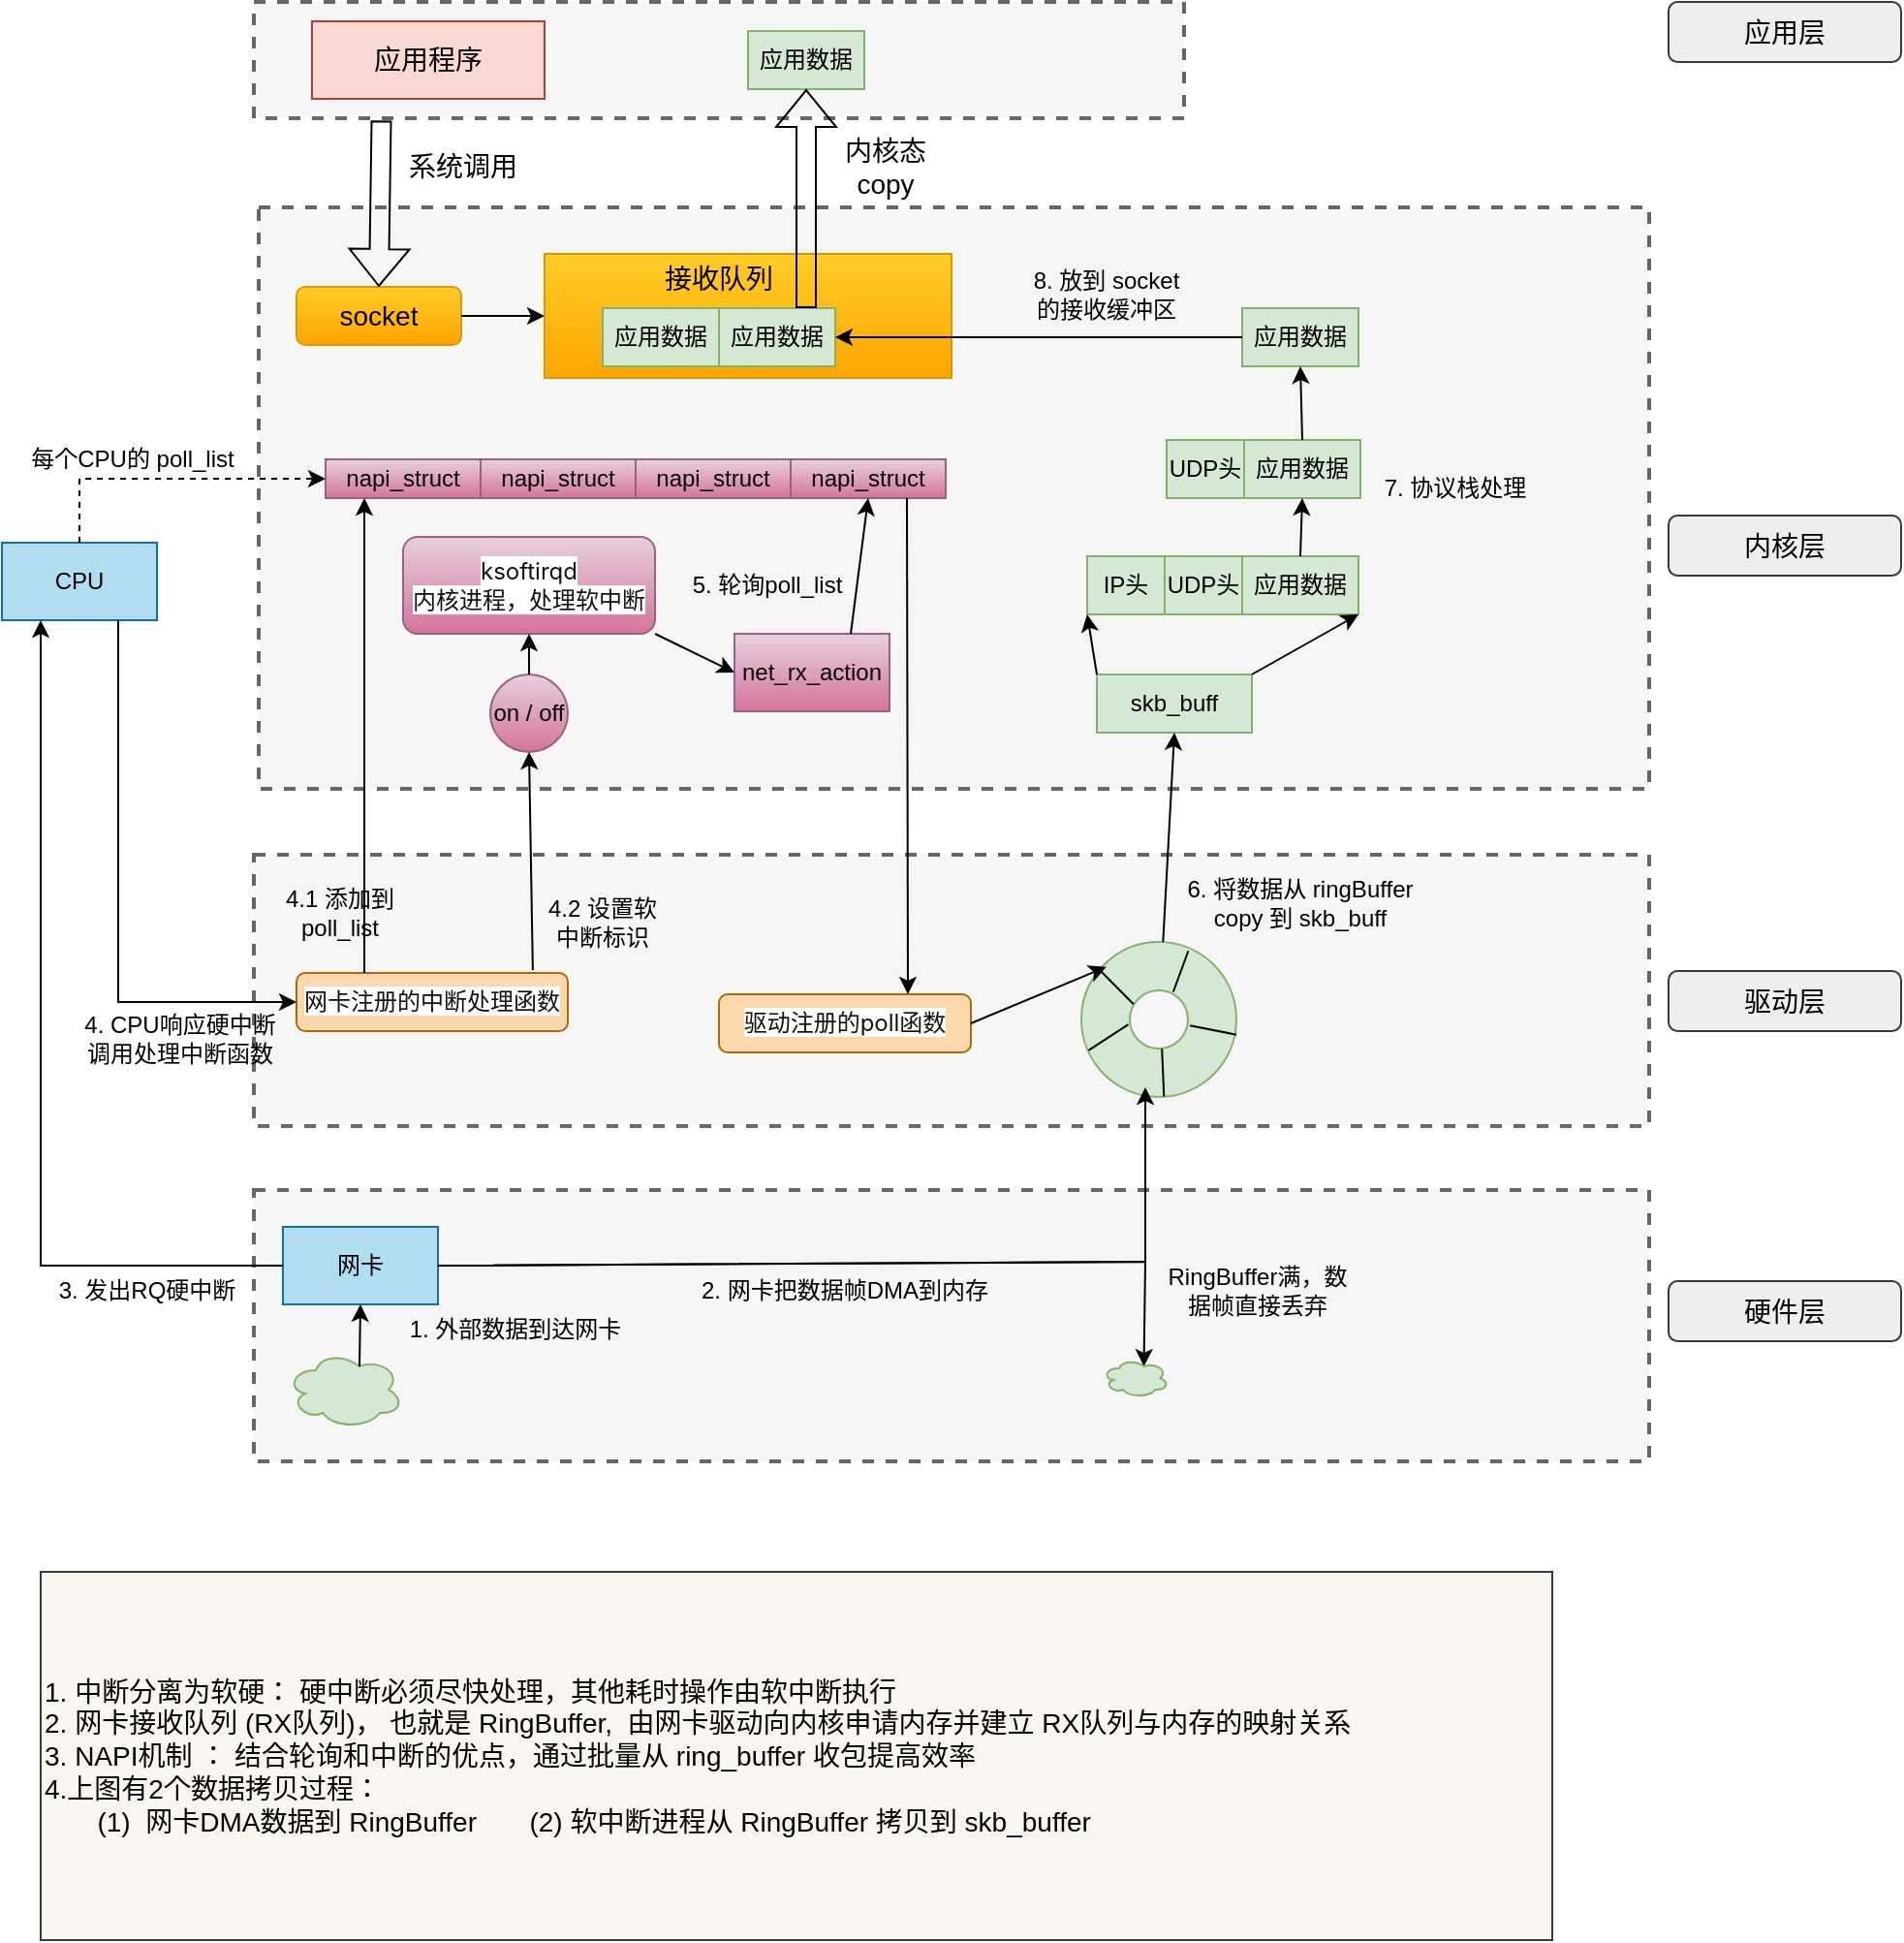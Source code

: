 <mxfile version="20.5.2" type="github" pages="2">
  <diagram id="48ETrjCSjWNvzhYSmwD_" name="网络包接收">
    <mxGraphModel dx="946" dy="1815" grid="1" gridSize="10" guides="1" tooltips="1" connect="1" arrows="1" fold="1" page="1" pageScale="1" pageWidth="827" pageHeight="1169" math="0" shadow="0">
      <root>
        <mxCell id="0" />
        <mxCell id="1" parent="0" />
        <mxCell id="DZg0SzJ-2mYi3TYw6h-q-86" value="" style="rounded=0;whiteSpace=wrap;html=1;dashed=1;strokeWidth=2;fillColor=#f5f5f5;fontColor=#333333;strokeColor=#666666;" parent="1" vertex="1">
          <mxGeometry x="130" y="553" width="720" height="140" as="geometry" />
        </mxCell>
        <mxCell id="DZg0SzJ-2mYi3TYw6h-q-82" value="" style="rounded=0;whiteSpace=wrap;html=1;fontSize=14;dashed=1;strokeWidth=2;fillColor=#f5f5f5;fontColor=#333333;strokeColor=#666666;" parent="1" vertex="1">
          <mxGeometry x="132.5" y="46" width="717.5" height="300" as="geometry" />
        </mxCell>
        <mxCell id="DZg0SzJ-2mYi3TYw6h-q-1" value="网卡" style="rounded=0;whiteSpace=wrap;html=1;fillColor=#b1ddf0;strokeColor=#10739e;" parent="1" vertex="1">
          <mxGeometry x="145" y="572" width="80" height="40" as="geometry" />
        </mxCell>
        <mxCell id="DZg0SzJ-2mYi3TYw6h-q-2" value="" style="rounded=0;whiteSpace=wrap;html=1;dashed=1;strokeWidth=2;fillColor=#f5f5f5;fontColor=#333333;strokeColor=#666666;" parent="1" vertex="1">
          <mxGeometry x="130" y="380" width="720" height="140" as="geometry" />
        </mxCell>
        <mxCell id="DZg0SzJ-2mYi3TYw6h-q-3" value="CPU" style="rounded=0;whiteSpace=wrap;html=1;fillColor=#b1ddf0;strokeColor=#10739e;" parent="1" vertex="1">
          <mxGeometry y="219" width="80" height="40" as="geometry" />
        </mxCell>
        <mxCell id="DZg0SzJ-2mYi3TYw6h-q-4" value="" style="verticalLabelPosition=bottom;verticalAlign=top;html=1;shape=mxgraph.basic.donut;dx=25;fillColor=#d5e8d4;strokeColor=#82b366;" parent="1" vertex="1">
          <mxGeometry x="557" y="425" width="80" height="80" as="geometry" />
        </mxCell>
        <mxCell id="DZg0SzJ-2mYi3TYw6h-q-5" value="" style="endArrow=none;html=1;rounded=0;exitX=0.593;exitY=0.322;exitDx=0;exitDy=0;exitPerimeter=0;entryX=0.69;entryY=0.058;entryDx=0;entryDy=0;entryPerimeter=0;" parent="1" source="DZg0SzJ-2mYi3TYw6h-q-4" target="DZg0SzJ-2mYi3TYw6h-q-4" edge="1">
          <mxGeometry width="50" height="50" relative="1" as="geometry">
            <mxPoint x="587" y="515" as="sourcePoint" />
            <mxPoint x="607" y="495" as="targetPoint" />
          </mxGeometry>
        </mxCell>
        <mxCell id="DZg0SzJ-2mYi3TYw6h-q-6" value="" style="endArrow=none;html=1;rounded=0;exitX=0.7;exitY=0.539;exitDx=0;exitDy=0;exitPerimeter=0;entryX=1;entryY=0.598;entryDx=0;entryDy=0;entryPerimeter=0;" parent="1" source="DZg0SzJ-2mYi3TYw6h-q-4" target="DZg0SzJ-2mYi3TYw6h-q-4" edge="1">
          <mxGeometry width="50" height="50" relative="1" as="geometry">
            <mxPoint x="609.4" y="519.64" as="sourcePoint" />
            <mxPoint x="622.2" y="499.64" as="targetPoint" />
          </mxGeometry>
        </mxCell>
        <mxCell id="DZg0SzJ-2mYi3TYw6h-q-7" value="" style="endArrow=none;html=1;rounded=0;entryX=0.533;entryY=0.996;entryDx=0;entryDy=0;entryPerimeter=0;exitX=0.52;exitY=0.689;exitDx=0;exitDy=0;exitPerimeter=0;" parent="1" source="DZg0SzJ-2mYi3TYw6h-q-4" target="DZg0SzJ-2mYi3TYw6h-q-4" edge="1">
          <mxGeometry width="50" height="50" relative="1" as="geometry">
            <mxPoint x="597" y="535" as="sourcePoint" />
            <mxPoint x="647" y="542.84" as="targetPoint" />
          </mxGeometry>
        </mxCell>
        <mxCell id="DZg0SzJ-2mYi3TYw6h-q-8" value="" style="endArrow=none;html=1;rounded=0;entryX=0.047;entryY=0.699;entryDx=0;entryDy=0;entryPerimeter=0;exitX=0.303;exitY=0.532;exitDx=0;exitDy=0;exitPerimeter=0;" parent="1" source="DZg0SzJ-2mYi3TYw6h-q-4" target="DZg0SzJ-2mYi3TYw6h-q-4" edge="1">
          <mxGeometry width="50" height="50" relative="1" as="geometry">
            <mxPoint x="604.36" y="549.88" as="sourcePoint" />
            <mxPoint x="599" y="574.84" as="targetPoint" />
          </mxGeometry>
        </mxCell>
        <mxCell id="DZg0SzJ-2mYi3TYw6h-q-9" value="" style="endArrow=none;html=1;rounded=0;entryX=0.337;entryY=0.402;entryDx=0;entryDy=0;entryPerimeter=0;exitX=0.113;exitY=0.176;exitDx=0;exitDy=0;exitPerimeter=0;" parent="1" source="DZg0SzJ-2mYi3TYw6h-q-4" target="DZg0SzJ-2mYi3TYw6h-q-4" edge="1">
          <mxGeometry width="50" height="50" relative="1" as="geometry">
            <mxPoint x="591.24" y="537.56" as="sourcePoint" />
            <mxPoint x="570.76" y="550.92" as="targetPoint" />
          </mxGeometry>
        </mxCell>
        <mxCell id="DZg0SzJ-2mYi3TYw6h-q-10" value="" style="ellipse;shape=cloud;whiteSpace=wrap;html=1;fillColor=#d5e8d4;strokeColor=#82b366;" parent="1" vertex="1">
          <mxGeometry x="147" y="636" width="60" height="40" as="geometry" />
        </mxCell>
        <mxCell id="DZg0SzJ-2mYi3TYw6h-q-11" value="" style="endArrow=classic;html=1;rounded=0;exitX=0.625;exitY=0.2;exitDx=0;exitDy=0;exitPerimeter=0;entryX=0.5;entryY=1;entryDx=0;entryDy=0;" parent="1" source="DZg0SzJ-2mYi3TYw6h-q-10" target="DZg0SzJ-2mYi3TYw6h-q-1" edge="1">
          <mxGeometry width="50" height="50" relative="1" as="geometry">
            <mxPoint x="10" y="660" as="sourcePoint" />
            <mxPoint x="60" y="610" as="targetPoint" />
          </mxGeometry>
        </mxCell>
        <mxCell id="DZg0SzJ-2mYi3TYw6h-q-12" value="1. 外部数据到达网卡" style="text;html=1;strokeColor=none;fillColor=none;align=center;verticalAlign=middle;whiteSpace=wrap;rounded=0;" parent="1" vertex="1">
          <mxGeometry x="190" y="610" width="150" height="30" as="geometry" />
        </mxCell>
        <mxCell id="DZg0SzJ-2mYi3TYw6h-q-13" value="" style="endArrow=classic;html=1;rounded=0;exitX=1;exitY=0.5;exitDx=0;exitDy=0;" parent="1" source="DZg0SzJ-2mYi3TYw6h-q-1" edge="1">
          <mxGeometry width="50" height="50" relative="1" as="geometry">
            <mxPoint x="280" y="640" as="sourcePoint" />
            <mxPoint x="590" y="500" as="targetPoint" />
            <Array as="points">
              <mxPoint x="590" y="590" />
            </Array>
          </mxGeometry>
        </mxCell>
        <mxCell id="DZg0SzJ-2mYi3TYw6h-q-14" value="2. 网卡把数据帧DMA到内存" style="text;html=1;strokeColor=none;fillColor=none;align=center;verticalAlign=middle;whiteSpace=wrap;rounded=0;" parent="1" vertex="1">
          <mxGeometry x="360" y="590" width="150" height="30" as="geometry" />
        </mxCell>
        <mxCell id="DZg0SzJ-2mYi3TYw6h-q-15" value="" style="endArrow=classic;html=1;rounded=0;exitX=0;exitY=0.5;exitDx=0;exitDy=0;entryX=0.25;entryY=1;entryDx=0;entryDy=0;" parent="1" source="DZg0SzJ-2mYi3TYw6h-q-1" target="DZg0SzJ-2mYi3TYw6h-q-3" edge="1">
          <mxGeometry width="50" height="50" relative="1" as="geometry">
            <mxPoint x="30" y="520" as="sourcePoint" />
            <mxPoint x="80" y="470" as="targetPoint" />
            <Array as="points">
              <mxPoint x="20" y="592" />
            </Array>
          </mxGeometry>
        </mxCell>
        <mxCell id="DZg0SzJ-2mYi3TYw6h-q-16" value="3. 发出RQ硬中断" style="text;html=1;strokeColor=none;fillColor=none;align=center;verticalAlign=middle;whiteSpace=wrap;rounded=0;" parent="1" vertex="1">
          <mxGeometry x="20" y="590" width="110" height="30" as="geometry" />
        </mxCell>
        <mxCell id="DZg0SzJ-2mYi3TYw6h-q-17" value="RingBuffer满，数据帧直接丢弃" style="text;html=1;strokeColor=none;fillColor=none;align=center;verticalAlign=middle;whiteSpace=wrap;rounded=0;" parent="1" vertex="1">
          <mxGeometry x="600" y="590" width="96" height="30" as="geometry" />
        </mxCell>
        <mxCell id="DZg0SzJ-2mYi3TYw6h-q-20" value="" style="endArrow=classic;html=1;rounded=0;exitX=1;exitY=0.5;exitDx=0;exitDy=0;entryX=0.625;entryY=0.2;entryDx=0;entryDy=0;entryPerimeter=0;" parent="1" source="DZg0SzJ-2mYi3TYw6h-q-1" target="DZg0SzJ-2mYi3TYw6h-q-21" edge="1">
          <mxGeometry width="50" height="50" relative="1" as="geometry">
            <mxPoint x="400" y="630" as="sourcePoint" />
            <mxPoint x="450" y="580" as="targetPoint" />
            <Array as="points">
              <mxPoint x="590" y="590" />
            </Array>
          </mxGeometry>
        </mxCell>
        <mxCell id="DZg0SzJ-2mYi3TYw6h-q-21" value="" style="ellipse;shape=cloud;whiteSpace=wrap;html=1;fillColor=#d5e8d4;strokeColor=#82b366;" parent="1" vertex="1">
          <mxGeometry x="568" y="640" width="34" height="20" as="geometry" />
        </mxCell>
        <mxCell id="DZg0SzJ-2mYi3TYw6h-q-23" value="&lt;span style=&quot;color: rgb(18, 18, 18); font-family: -apple-system, BlinkMacSystemFont, &amp;quot;Helvetica Neue&amp;quot;, &amp;quot;PingFang SC&amp;quot;, &amp;quot;Microsoft YaHei&amp;quot;, &amp;quot;Source Han Sans SC&amp;quot;, &amp;quot;Noto Sans CJK SC&amp;quot;, &amp;quot;WenQuanYi Micro Hei&amp;quot;, sans-serif; text-align: start; background-color: rgb(255, 255, 255);&quot;&gt;ksoftirqd&lt;/span&gt;&lt;br style=&quot;color: rgb(18, 18, 18); font-family: -apple-system, BlinkMacSystemFont, &amp;quot;Helvetica Neue&amp;quot;, &amp;quot;PingFang SC&amp;quot;, &amp;quot;Microsoft YaHei&amp;quot;, &amp;quot;Source Han Sans SC&amp;quot;, &amp;quot;Noto Sans CJK SC&amp;quot;, &amp;quot;WenQuanYi Micro Hei&amp;quot;, sans-serif; text-align: start; background-color: rgb(255, 255, 255);&quot;&gt;&lt;span style=&quot;color: rgb(18, 18, 18); font-family: -apple-system, BlinkMacSystemFont, &amp;quot;Helvetica Neue&amp;quot;, &amp;quot;PingFang SC&amp;quot;, &amp;quot;Microsoft YaHei&amp;quot;, &amp;quot;Source Han Sans SC&amp;quot;, &amp;quot;Noto Sans CJK SC&amp;quot;, &amp;quot;WenQuanYi Micro Hei&amp;quot;, sans-serif; text-align: start; background-color: rgb(255, 255, 255);&quot;&gt;内核进程，处理软中断&lt;/span&gt;&lt;span style=&quot;color: rgb(18, 18, 18); font-family: -apple-system, BlinkMacSystemFont, &amp;quot;Helvetica Neue&amp;quot;, &amp;quot;PingFang SC&amp;quot;, &amp;quot;Microsoft YaHei&amp;quot;, &amp;quot;Source Han Sans SC&amp;quot;, &amp;quot;Noto Sans CJK SC&amp;quot;, &amp;quot;WenQuanYi Micro Hei&amp;quot;, sans-serif; text-align: start; background-color: rgb(255, 255, 255);&quot;&gt;&lt;font style=&quot;font-size: 12px;&quot;&gt;&lt;br&gt;&lt;/font&gt;&lt;/span&gt;" style="rounded=1;whiteSpace=wrap;html=1;fillColor=#e6d0de;strokeColor=#996185;gradientColor=#d5739d;" parent="1" vertex="1">
          <mxGeometry x="207" y="216" width="130" height="50" as="geometry" />
        </mxCell>
        <mxCell id="DZg0SzJ-2mYi3TYw6h-q-24" value="&lt;span style=&quot;color: rgb(18, 18, 18); font-family: -apple-system, BlinkMacSystemFont, &amp;quot;Helvetica Neue&amp;quot;, &amp;quot;PingFang SC&amp;quot;, &amp;quot;Microsoft YaHei&amp;quot;, &amp;quot;Source Han Sans SC&amp;quot;, &amp;quot;Noto Sans CJK SC&amp;quot;, &amp;quot;WenQuanYi Micro Hei&amp;quot;, sans-serif; text-align: start; background-color: rgb(255, 255, 255);&quot;&gt;&lt;font style=&quot;font-size: 12px;&quot;&gt;驱动注册的poll函数&lt;br&gt;&lt;/font&gt;&lt;/span&gt;" style="rounded=1;whiteSpace=wrap;html=1;fillColor=#fad7ac;strokeColor=#b46504;" parent="1" vertex="1">
          <mxGeometry x="370" y="452" width="130" height="30" as="geometry" />
        </mxCell>
        <mxCell id="DZg0SzJ-2mYi3TYw6h-q-25" value="&lt;span style=&quot;color: rgb(18, 18, 18); font-family: -apple-system, BlinkMacSystemFont, &amp;quot;Helvetica Neue&amp;quot;, &amp;quot;PingFang SC&amp;quot;, &amp;quot;Microsoft YaHei&amp;quot;, &amp;quot;Source Han Sans SC&amp;quot;, &amp;quot;Noto Sans CJK SC&amp;quot;, &amp;quot;WenQuanYi Micro Hei&amp;quot;, sans-serif; text-align: start; background-color: rgb(255, 255, 255);&quot;&gt;&lt;font style=&quot;font-size: 12px;&quot;&gt;网卡注册的中断处理函数&lt;br&gt;&lt;/font&gt;&lt;/span&gt;" style="rounded=1;whiteSpace=wrap;html=1;fillColor=#fad7ac;strokeColor=#b46504;" parent="1" vertex="1">
          <mxGeometry x="152" y="441" width="140" height="30" as="geometry" />
        </mxCell>
        <mxCell id="DZg0SzJ-2mYi3TYw6h-q-26" value="" style="endArrow=classic;html=1;rounded=0;fontSize=12;exitX=0.75;exitY=1;exitDx=0;exitDy=0;entryX=0;entryY=0.5;entryDx=0;entryDy=0;" parent="1" source="DZg0SzJ-2mYi3TYw6h-q-3" target="DZg0SzJ-2mYi3TYw6h-q-25" edge="1">
          <mxGeometry width="50" height="50" relative="1" as="geometry">
            <mxPoint x="90" y="470" as="sourcePoint" />
            <mxPoint x="140" y="420" as="targetPoint" />
            <Array as="points">
              <mxPoint x="60" y="456" />
            </Array>
          </mxGeometry>
        </mxCell>
        <mxCell id="DZg0SzJ-2mYi3TYw6h-q-27" value="4. CPU响应硬中断&lt;br&gt;调用处理中断函数" style="text;html=1;strokeColor=none;fillColor=none;align=center;verticalAlign=middle;whiteSpace=wrap;rounded=0;" parent="1" vertex="1">
          <mxGeometry x="37" y="460" width="110" height="30" as="geometry" />
        </mxCell>
        <mxCell id="DZg0SzJ-2mYi3TYw6h-q-28" value="on / off" style="ellipse;whiteSpace=wrap;html=1;aspect=fixed;fontSize=12;fillColor=#e6d0de;strokeColor=#996185;gradientColor=#d5739d;" parent="1" vertex="1">
          <mxGeometry x="252" y="287" width="40" height="40" as="geometry" />
        </mxCell>
        <mxCell id="DZg0SzJ-2mYi3TYw6h-q-29" value="" style="endArrow=classic;html=1;rounded=0;fontSize=12;entryX=0.5;entryY=1;entryDx=0;entryDy=0;exitX=0.871;exitY=-0.049;exitDx=0;exitDy=0;exitPerimeter=0;" parent="1" source="DZg0SzJ-2mYi3TYw6h-q-25" target="DZg0SzJ-2mYi3TYw6h-q-28" edge="1">
          <mxGeometry width="50" height="50" relative="1" as="geometry">
            <mxPoint x="265" y="490" as="sourcePoint" />
            <mxPoint x="240" y="640" as="targetPoint" />
          </mxGeometry>
        </mxCell>
        <mxCell id="DZg0SzJ-2mYi3TYw6h-q-30" value="4.2 设置软中断标识" style="text;html=1;strokeColor=none;fillColor=none;align=center;verticalAlign=middle;whiteSpace=wrap;rounded=0;fontSize=12;" parent="1" vertex="1">
          <mxGeometry x="280" y="400" width="60" height="30" as="geometry" />
        </mxCell>
        <mxCell id="DZg0SzJ-2mYi3TYw6h-q-31" value="" style="endArrow=classic;html=1;rounded=0;fontSize=12;exitX=0.5;exitY=0;exitDx=0;exitDy=0;entryX=0.5;entryY=1;entryDx=0;entryDy=0;" parent="1" source="DZg0SzJ-2mYi3TYw6h-q-28" target="DZg0SzJ-2mYi3TYw6h-q-23" edge="1">
          <mxGeometry width="50" height="50" relative="1" as="geometry">
            <mxPoint x="-10" y="306" as="sourcePoint" />
            <mxPoint x="40" y="256" as="targetPoint" />
          </mxGeometry>
        </mxCell>
        <mxCell id="DZg0SzJ-2mYi3TYw6h-q-32" value="napi_struct" style="rounded=0;whiteSpace=wrap;html=1;fontSize=12;fillColor=#e6d0de;strokeColor=#996185;gradientColor=#d5739d;" parent="1" vertex="1">
          <mxGeometry x="167" y="176" width="80" height="20" as="geometry" />
        </mxCell>
        <mxCell id="DZg0SzJ-2mYi3TYw6h-q-33" value="napi_struct" style="rounded=0;whiteSpace=wrap;html=1;fontSize=12;fillColor=#e6d0de;strokeColor=#996185;gradientColor=#d5739d;" parent="1" vertex="1">
          <mxGeometry x="247" y="176" width="80" height="20" as="geometry" />
        </mxCell>
        <mxCell id="DZg0SzJ-2mYi3TYw6h-q-34" value="每个CPU的 poll_list" style="text;html=1;strokeColor=none;fillColor=none;align=center;verticalAlign=middle;whiteSpace=wrap;rounded=0;fontSize=12;" parent="1" vertex="1">
          <mxGeometry x="10" y="166" width="115" height="20" as="geometry" />
        </mxCell>
        <mxCell id="DZg0SzJ-2mYi3TYw6h-q-35" value="napi_struct" style="rounded=0;whiteSpace=wrap;html=1;fontSize=12;fillColor=#e6d0de;strokeColor=#996185;gradientColor=#d5739d;" parent="1" vertex="1">
          <mxGeometry x="327" y="176" width="80" height="20" as="geometry" />
        </mxCell>
        <mxCell id="DZg0SzJ-2mYi3TYw6h-q-36" value="net_rx_action" style="rounded=0;whiteSpace=wrap;html=1;fontSize=12;fillColor=#e6d0de;strokeColor=#996185;gradientColor=#d5739d;" parent="1" vertex="1">
          <mxGeometry x="378" y="266" width="80" height="40" as="geometry" />
        </mxCell>
        <mxCell id="DZg0SzJ-2mYi3TYw6h-q-37" value="" style="endArrow=classic;html=1;rounded=0;fontSize=12;entryX=0;entryY=0.5;entryDx=0;entryDy=0;exitX=1;exitY=1;exitDx=0;exitDy=0;" parent="1" source="DZg0SzJ-2mYi3TYw6h-q-23" target="DZg0SzJ-2mYi3TYw6h-q-36" edge="1">
          <mxGeometry width="50" height="50" relative="1" as="geometry">
            <mxPoint x="340" y="236" as="sourcePoint" />
            <mxPoint x="415" y="366" as="targetPoint" />
          </mxGeometry>
        </mxCell>
        <mxCell id="DZg0SzJ-2mYi3TYw6h-q-38" value="napi_struct" style="rounded=0;whiteSpace=wrap;html=1;fontSize=12;fillColor=#e6d0de;strokeColor=#996185;gradientColor=#d5739d;" parent="1" vertex="1">
          <mxGeometry x="407" y="176" width="80" height="20" as="geometry" />
        </mxCell>
        <mxCell id="DZg0SzJ-2mYi3TYw6h-q-39" value="" style="endArrow=classic;html=1;rounded=0;fontSize=12;exitX=0.5;exitY=0;exitDx=0;exitDy=0;entryX=0;entryY=0.5;entryDx=0;entryDy=0;dashed=1;" parent="1" source="DZg0SzJ-2mYi3TYw6h-q-3" target="DZg0SzJ-2mYi3TYw6h-q-32" edge="1">
          <mxGeometry width="50" height="50" relative="1" as="geometry">
            <mxPoint x="30" y="300" as="sourcePoint" />
            <mxPoint x="80" y="250" as="targetPoint" />
            <Array as="points">
              <mxPoint x="40" y="186" />
            </Array>
          </mxGeometry>
        </mxCell>
        <mxCell id="DZg0SzJ-2mYi3TYw6h-q-40" value="" style="endArrow=classic;html=1;rounded=0;fontSize=12;exitX=0.75;exitY=0;exitDx=0;exitDy=0;entryX=0.5;entryY=1;entryDx=0;entryDy=0;" parent="1" source="DZg0SzJ-2mYi3TYw6h-q-36" target="DZg0SzJ-2mYi3TYw6h-q-38" edge="1">
          <mxGeometry width="50" height="50" relative="1" as="geometry">
            <mxPoint x="420" y="286" as="sourcePoint" />
            <mxPoint x="470" y="236" as="targetPoint" />
          </mxGeometry>
        </mxCell>
        <mxCell id="DZg0SzJ-2mYi3TYw6h-q-41" value="" style="endArrow=classic;html=1;rounded=0;fontSize=12;exitX=0.75;exitY=1;exitDx=0;exitDy=0;entryX=0.75;entryY=0;entryDx=0;entryDy=0;" parent="1" source="DZg0SzJ-2mYi3TYw6h-q-38" target="DZg0SzJ-2mYi3TYw6h-q-24" edge="1">
          <mxGeometry width="50" height="50" relative="1" as="geometry">
            <mxPoint x="315" y="270" as="sourcePoint" />
            <mxPoint x="425" y="220" as="targetPoint" />
          </mxGeometry>
        </mxCell>
        <mxCell id="DZg0SzJ-2mYi3TYw6h-q-42" value="skb_buff" style="rounded=0;whiteSpace=wrap;html=1;fontSize=12;fillColor=#d5e8d4;strokeColor=#82b366;" parent="1" vertex="1">
          <mxGeometry x="565" y="287" width="80" height="30" as="geometry" />
        </mxCell>
        <mxCell id="DZg0SzJ-2mYi3TYw6h-q-43" value="" style="endArrow=classic;html=1;rounded=0;fontSize=12;exitX=1;exitY=0.5;exitDx=0;exitDy=0;entryX=0.161;entryY=0.161;entryDx=0;entryDy=0;entryPerimeter=0;" parent="1" source="DZg0SzJ-2mYi3TYw6h-q-24" target="DZg0SzJ-2mYi3TYw6h-q-4" edge="1">
          <mxGeometry width="50" height="50" relative="1" as="geometry">
            <mxPoint x="519.0" y="424" as="sourcePoint" />
            <mxPoint x="739" y="380" as="targetPoint" />
          </mxGeometry>
        </mxCell>
        <mxCell id="DZg0SzJ-2mYi3TYw6h-q-44" value="" style="endArrow=classic;html=1;rounded=0;fontSize=12;entryX=0.5;entryY=1;entryDx=0;entryDy=0;" parent="1" source="DZg0SzJ-2mYi3TYw6h-q-4" target="DZg0SzJ-2mYi3TYw6h-q-42" edge="1">
          <mxGeometry width="50" height="50" relative="1" as="geometry">
            <mxPoint x="709" y="400" as="sourcePoint" />
            <mxPoint x="613" y="370" as="targetPoint" />
          </mxGeometry>
        </mxCell>
        <mxCell id="DZg0SzJ-2mYi3TYw6h-q-50" value="IP头" style="rounded=0;whiteSpace=wrap;html=1;fontSize=12;fillColor=#d5e8d4;strokeColor=#82b366;" parent="1" vertex="1">
          <mxGeometry x="560" y="226" width="40" height="30" as="geometry" />
        </mxCell>
        <mxCell id="DZg0SzJ-2mYi3TYw6h-q-51" value="UDP头" style="rounded=0;whiteSpace=wrap;html=1;fontSize=12;fillColor=#d5e8d4;strokeColor=#82b366;" parent="1" vertex="1">
          <mxGeometry x="600" y="226" width="40" height="30" as="geometry" />
        </mxCell>
        <mxCell id="DZg0SzJ-2mYi3TYw6h-q-52" value="应用数据" style="rounded=0;whiteSpace=wrap;html=1;fontSize=12;fillColor=#d5e8d4;strokeColor=#82b366;" parent="1" vertex="1">
          <mxGeometry x="640" y="226" width="60" height="30" as="geometry" />
        </mxCell>
        <mxCell id="DZg0SzJ-2mYi3TYw6h-q-59" value="UDP头" style="rounded=0;whiteSpace=wrap;html=1;fontSize=12;fillColor=#d5e8d4;strokeColor=#82b366;" parent="1" vertex="1">
          <mxGeometry x="601" y="166" width="40" height="30" as="geometry" />
        </mxCell>
        <mxCell id="DZg0SzJ-2mYi3TYw6h-q-60" value="应用数据" style="rounded=0;whiteSpace=wrap;html=1;fontSize=12;fillColor=#d5e8d4;strokeColor=#82b366;" parent="1" vertex="1">
          <mxGeometry x="641" y="166" width="60" height="30" as="geometry" />
        </mxCell>
        <mxCell id="DZg0SzJ-2mYi3TYw6h-q-61" value="应用数据" style="rounded=0;whiteSpace=wrap;html=1;fontSize=12;fillColor=#d5e8d4;strokeColor=#82b366;" parent="1" vertex="1">
          <mxGeometry x="640" y="98" width="60" height="30" as="geometry" />
        </mxCell>
        <mxCell id="DZg0SzJ-2mYi3TYw6h-q-62" value="" style="endArrow=classic;html=1;rounded=0;fontSize=12;exitX=1;exitY=0;exitDx=0;exitDy=0;entryX=1;entryY=1;entryDx=0;entryDy=0;" parent="1" source="DZg0SzJ-2mYi3TYw6h-q-42" target="DZg0SzJ-2mYi3TYw6h-q-52" edge="1">
          <mxGeometry width="50" height="50" relative="1" as="geometry">
            <mxPoint x="670" y="346" as="sourcePoint" />
            <mxPoint x="720" y="296" as="targetPoint" />
          </mxGeometry>
        </mxCell>
        <mxCell id="DZg0SzJ-2mYi3TYw6h-q-63" value="" style="endArrow=classic;html=1;rounded=0;fontSize=12;exitX=0;exitY=0;exitDx=0;exitDy=0;entryX=0;entryY=1;entryDx=0;entryDy=0;" parent="1" source="DZg0SzJ-2mYi3TYw6h-q-42" target="DZg0SzJ-2mYi3TYw6h-q-50" edge="1">
          <mxGeometry width="50" height="50" relative="1" as="geometry">
            <mxPoint x="510" y="276" as="sourcePoint" />
            <mxPoint x="560" y="226" as="targetPoint" />
          </mxGeometry>
        </mxCell>
        <mxCell id="DZg0SzJ-2mYi3TYw6h-q-64" value="7. 协议栈处理" style="text;html=1;strokeColor=none;fillColor=none;align=center;verticalAlign=middle;whiteSpace=wrap;rounded=0;fontSize=12;" parent="1" vertex="1">
          <mxGeometry x="710" y="176" width="80" height="30" as="geometry" />
        </mxCell>
        <mxCell id="DZg0SzJ-2mYi3TYw6h-q-65" value="" style="endArrow=classic;html=1;rounded=0;fontSize=12;exitX=0.5;exitY=0;exitDx=0;exitDy=0;entryX=0.5;entryY=1;entryDx=0;entryDy=0;" parent="1" source="DZg0SzJ-2mYi3TYw6h-q-52" target="DZg0SzJ-2mYi3TYw6h-q-60" edge="1">
          <mxGeometry width="50" height="50" relative="1" as="geometry">
            <mxPoint x="910" y="196" as="sourcePoint" />
            <mxPoint x="960" y="146" as="targetPoint" />
          </mxGeometry>
        </mxCell>
        <mxCell id="DZg0SzJ-2mYi3TYw6h-q-66" value="" style="endArrow=classic;html=1;rounded=0;fontSize=12;exitX=0.5;exitY=0;exitDx=0;exitDy=0;entryX=0.5;entryY=1;entryDx=0;entryDy=0;" parent="1" source="DZg0SzJ-2mYi3TYw6h-q-60" target="DZg0SzJ-2mYi3TYw6h-q-61" edge="1">
          <mxGeometry width="50" height="50" relative="1" as="geometry">
            <mxPoint x="680.0" y="236" as="sourcePoint" />
            <mxPoint x="681" y="206" as="targetPoint" />
          </mxGeometry>
        </mxCell>
        <mxCell id="DZg0SzJ-2mYi3TYw6h-q-67" value="" style="rounded=0;whiteSpace=wrap;html=1;fontSize=12;fillColor=#ffcd28;gradientColor=#ffa500;strokeColor=#d79b00;" parent="1" vertex="1">
          <mxGeometry x="280" y="70" width="210" height="64" as="geometry" />
        </mxCell>
        <mxCell id="DZg0SzJ-2mYi3TYw6h-q-68" value="&lt;font style=&quot;font-size: 14px;&quot;&gt;socket&lt;/font&gt;" style="rounded=1;whiteSpace=wrap;html=1;fontSize=12;fillColor=#ffcd28;gradientColor=#ffa500;strokeColor=#d79b00;" parent="1" vertex="1">
          <mxGeometry x="152" y="87" width="85" height="30" as="geometry" />
        </mxCell>
        <mxCell id="DZg0SzJ-2mYi3TYw6h-q-69" value="接收队列" style="text;html=1;strokeColor=none;fillColor=none;align=center;verticalAlign=middle;whiteSpace=wrap;rounded=0;fontSize=14;" parent="1" vertex="1">
          <mxGeometry x="340" y="68" width="60" height="30" as="geometry" />
        </mxCell>
        <mxCell id="DZg0SzJ-2mYi3TYw6h-q-70" value="应用数据" style="rounded=0;whiteSpace=wrap;html=1;fontSize=12;fillColor=#d5e8d4;strokeColor=#82b366;" parent="1" vertex="1">
          <mxGeometry x="310" y="98" width="60" height="30" as="geometry" />
        </mxCell>
        <mxCell id="DZg0SzJ-2mYi3TYw6h-q-71" value="应用数据" style="rounded=0;whiteSpace=wrap;html=1;fontSize=12;fillColor=#d5e8d4;strokeColor=#82b366;" parent="1" vertex="1">
          <mxGeometry x="370" y="98" width="60" height="30" as="geometry" />
        </mxCell>
        <mxCell id="DZg0SzJ-2mYi3TYw6h-q-72" value="" style="endArrow=classic;html=1;rounded=0;fontSize=14;exitX=1;exitY=0.5;exitDx=0;exitDy=0;entryX=0;entryY=0.5;entryDx=0;entryDy=0;" parent="1" source="DZg0SzJ-2mYi3TYw6h-q-68" target="DZg0SzJ-2mYi3TYw6h-q-67" edge="1">
          <mxGeometry width="50" height="50" relative="1" as="geometry">
            <mxPoint x="240" y="26" as="sourcePoint" />
            <mxPoint x="290" y="-24" as="targetPoint" />
          </mxGeometry>
        </mxCell>
        <mxCell id="DZg0SzJ-2mYi3TYw6h-q-73" value="" style="endArrow=classic;html=1;rounded=0;fontSize=14;exitX=0;exitY=0.5;exitDx=0;exitDy=0;entryX=1;entryY=0.5;entryDx=0;entryDy=0;" parent="1" source="DZg0SzJ-2mYi3TYw6h-q-61" target="DZg0SzJ-2mYi3TYw6h-q-71" edge="1">
          <mxGeometry width="50" height="50" relative="1" as="geometry">
            <mxPoint x="770" y="16" as="sourcePoint" />
            <mxPoint x="820" y="-34" as="targetPoint" />
          </mxGeometry>
        </mxCell>
        <mxCell id="DZg0SzJ-2mYi3TYw6h-q-75" value="" style="rounded=0;whiteSpace=wrap;html=1;fontSize=14;strokeWidth=2;dashed=1;fillColor=#f5f5f5;strokeColor=#666666;fontColor=#333333;" parent="1" vertex="1">
          <mxGeometry x="130" y="-60" width="480" height="60" as="geometry" />
        </mxCell>
        <mxCell id="DZg0SzJ-2mYi3TYw6h-q-76" value="应用数据" style="rounded=0;whiteSpace=wrap;html=1;fontSize=12;fillColor=#d5e8d4;strokeColor=#82b366;" parent="1" vertex="1">
          <mxGeometry x="385" y="-45" width="60" height="30" as="geometry" />
        </mxCell>
        <mxCell id="DZg0SzJ-2mYi3TYw6h-q-77" value="应用程序" style="rounded=0;whiteSpace=wrap;html=1;fontSize=14;fillColor=#fad9d5;strokeColor=#ae4132;" parent="1" vertex="1">
          <mxGeometry x="160" y="-50" width="120" height="40" as="geometry" />
        </mxCell>
        <mxCell id="DZg0SzJ-2mYi3TYw6h-q-78" value="5. 轮询poll_list" style="text;html=1;strokeColor=none;fillColor=none;align=center;verticalAlign=middle;whiteSpace=wrap;rounded=0;" parent="1" vertex="1">
          <mxGeometry x="350" y="226" width="90" height="30" as="geometry" />
        </mxCell>
        <mxCell id="DZg0SzJ-2mYi3TYw6h-q-79" value="6. 将数据从 ringBuffer &lt;br&gt;copy 到 skb_buff" style="text;html=1;strokeColor=none;fillColor=none;align=center;verticalAlign=middle;whiteSpace=wrap;rounded=0;" parent="1" vertex="1">
          <mxGeometry x="600" y="390" width="140" height="30" as="geometry" />
        </mxCell>
        <mxCell id="DZg0SzJ-2mYi3TYw6h-q-80" value="" style="endArrow=classic;html=1;rounded=0;fontSize=14;exitX=0.25;exitY=0;exitDx=0;exitDy=0;entryX=0.25;entryY=1;entryDx=0;entryDy=0;" parent="1" source="DZg0SzJ-2mYi3TYw6h-q-25" target="DZg0SzJ-2mYi3TYw6h-q-32" edge="1">
          <mxGeometry width="50" height="50" relative="1" as="geometry">
            <mxPoint x="-130" y="420" as="sourcePoint" />
            <mxPoint x="-80" y="370" as="targetPoint" />
          </mxGeometry>
        </mxCell>
        <mxCell id="DZg0SzJ-2mYi3TYw6h-q-81" value="8. 放到 socket 的接收缓冲区" style="text;html=1;strokeColor=none;fillColor=none;align=center;verticalAlign=middle;whiteSpace=wrap;rounded=0;fontSize=12;" parent="1" vertex="1">
          <mxGeometry x="530" y="76" width="80" height="30" as="geometry" />
        </mxCell>
        <mxCell id="DZg0SzJ-2mYi3TYw6h-q-84" value="内核层" style="rounded=1;whiteSpace=wrap;html=1;strokeWidth=1;fontSize=14;fillColor=#eeeeee;strokeColor=#36393d;" parent="1" vertex="1">
          <mxGeometry x="860" y="205" width="120" height="31" as="geometry" />
        </mxCell>
        <mxCell id="DZg0SzJ-2mYi3TYw6h-q-85" value="驱动层" style="rounded=1;whiteSpace=wrap;html=1;strokeWidth=1;fontSize=14;fillColor=#eeeeee;strokeColor=#36393d;" parent="1" vertex="1">
          <mxGeometry x="860" y="440" width="120" height="31" as="geometry" />
        </mxCell>
        <mxCell id="DZg0SzJ-2mYi3TYw6h-q-87" value="4.1 添加到 poll_list" style="text;html=1;strokeColor=none;fillColor=none;align=center;verticalAlign=middle;whiteSpace=wrap;rounded=0;" parent="1" vertex="1">
          <mxGeometry x="132.5" y="395" width="83" height="30" as="geometry" />
        </mxCell>
        <mxCell id="DZg0SzJ-2mYi3TYw6h-q-89" value="硬件层" style="rounded=1;whiteSpace=wrap;html=1;strokeWidth=1;fontSize=14;fillColor=#eeeeee;strokeColor=#36393d;" parent="1" vertex="1">
          <mxGeometry x="860" y="600" width="120" height="31" as="geometry" />
        </mxCell>
        <mxCell id="DZg0SzJ-2mYi3TYw6h-q-90" value="应用层" style="rounded=1;whiteSpace=wrap;html=1;strokeWidth=1;fontSize=14;fillColor=#eeeeee;strokeColor=#36393d;" parent="1" vertex="1">
          <mxGeometry x="860" y="-60" width="120" height="31" as="geometry" />
        </mxCell>
        <mxCell id="DZg0SzJ-2mYi3TYw6h-q-91" value="" style="shape=flexArrow;endArrow=classic;html=1;rounded=0;fontSize=14;exitX=0.137;exitY=1.07;exitDx=0;exitDy=0;exitPerimeter=0;entryX=0.5;entryY=0;entryDx=0;entryDy=0;" parent="1" target="DZg0SzJ-2mYi3TYw6h-q-68" edge="1">
          <mxGeometry width="50" height="50" relative="1" as="geometry">
            <mxPoint x="195.76" y="1.2" as="sourcePoint" />
            <mxPoint x="196" y="47" as="targetPoint" />
          </mxGeometry>
        </mxCell>
        <mxCell id="DZg0SzJ-2mYi3TYw6h-q-92" value="系统调用" style="text;html=1;strokeColor=none;fillColor=none;align=center;verticalAlign=middle;whiteSpace=wrap;rounded=0;strokeWidth=1;fontSize=14;" parent="1" vertex="1">
          <mxGeometry x="208" y="10" width="60" height="30" as="geometry" />
        </mxCell>
        <mxCell id="DZg0SzJ-2mYi3TYw6h-q-93" value="" style="shape=flexArrow;endArrow=classic;html=1;rounded=0;fontSize=14;exitX=0.75;exitY=0;exitDx=0;exitDy=0;entryX=0.5;entryY=1;entryDx=0;entryDy=0;" parent="1" source="DZg0SzJ-2mYi3TYw6h-q-71" target="DZg0SzJ-2mYi3TYw6h-q-76" edge="1">
          <mxGeometry width="50" height="50" relative="1" as="geometry">
            <mxPoint x="459.41" y="-140.0" as="sourcePoint" />
            <mxPoint x="459.65" y="-94.2" as="targetPoint" />
          </mxGeometry>
        </mxCell>
        <mxCell id="DZg0SzJ-2mYi3TYw6h-q-94" value="内核态copy" style="text;html=1;strokeColor=none;fillColor=none;align=center;verticalAlign=middle;whiteSpace=wrap;rounded=0;strokeWidth=1;fontSize=14;" parent="1" vertex="1">
          <mxGeometry x="426" y="10" width="60" height="30" as="geometry" />
        </mxCell>
        <mxCell id="DZg0SzJ-2mYi3TYw6h-q-103" value="1. 中断分离为软硬： 硬中断必须尽快处理，其他耗时操作由软中断执行&lt;br&gt;2. 网卡接收队列 (RX队列)， 也就是 RingBuffer,&amp;nbsp; 由网卡驱动向内核申请内存并建立 RX队列与内存的映射关系&lt;br&gt;3. NAPI机制 ： 结合轮询和中断的优点，通过批量从 ring_buffer 收包提高效率&lt;br&gt;4.上图有2个数据拷贝过程：&lt;br&gt;&amp;nbsp; &amp;nbsp; &amp;nbsp; &amp;nbsp;(1)&amp;nbsp; 网卡DMA数据到 RingBuffer&amp;nbsp; &amp;nbsp; &amp;nbsp; &amp;nbsp;(2) 软中断进程从 RingBuffer 拷贝到 skb_buffer" style="rounded=0;whiteSpace=wrap;html=1;strokeWidth=1;fontSize=14;align=left;fillColor=#f9f7ed;strokeColor=#36393d;" parent="1" vertex="1">
          <mxGeometry x="20" y="750" width="780" height="190" as="geometry" />
        </mxCell>
      </root>
    </mxGraphModel>
  </diagram>
  <diagram id="i9-ArT53JYzOh_GW2-HT" name="网络包发送">
    <mxGraphModel dx="2088" dy="861" grid="1" gridSize="10" guides="1" tooltips="1" connect="1" arrows="1" fold="1" page="1" pageScale="1" pageWidth="827" pageHeight="1169" math="0" shadow="0">
      <root>
        <mxCell id="0" />
        <mxCell id="1" parent="0" />
        <mxCell id="l99JiHOt-DBDd0HDe1QJ-2" value="" style="rounded=0;whiteSpace=wrap;html=1;strokeWidth=1;fontSize=11;fontColor=#000000;dashed=1;" vertex="1" parent="1">
          <mxGeometry x="745" y="850" width="338" height="159.34" as="geometry" />
        </mxCell>
        <mxCell id="qOd44PC1JKEmm9A3ZsG9-3" value="" style="rounded=0;whiteSpace=wrap;html=1;dashed=1;strokeWidth=1;fontSize=11;fontColor=#000000;" parent="1" vertex="1">
          <mxGeometry x="221" y="641" width="269" height="89" as="geometry" />
        </mxCell>
        <mxCell id="qOd44PC1JKEmm9A3ZsG9-1" value="" style="rounded=0;whiteSpace=wrap;html=1;strokeWidth=1;fontSize=11;fontColor=#000000;dashed=1;" parent="1" vertex="1">
          <mxGeometry x="190" y="850.34" width="528" height="159" as="geometry" />
        </mxCell>
        <mxCell id="d_tJmELuOyiOzMssTjBy-35" value="" style="rounded=0;whiteSpace=wrap;html=1;strokeWidth=1;fontSize=12;" parent="1" vertex="1">
          <mxGeometry x="242" y="295" width="208" height="60" as="geometry" />
        </mxCell>
        <mxCell id="nWpBOQFV4bgc_5KaAe95-2" value="&lt;font style=&quot;font-size: 12px;&quot;&gt;应用程序&lt;/font&gt;" style="rounded=0;whiteSpace=wrap;html=1;strokeWidth=1;fontSize=14;" parent="1" vertex="1">
          <mxGeometry x="202" y="68" width="80" height="25" as="geometry" />
        </mxCell>
        <mxCell id="nWpBOQFV4bgc_5KaAe95-4" value="" style="ellipse;shape=cloud;whiteSpace=wrap;html=1;strokeWidth=1;fontSize=12;" parent="1" vertex="1">
          <mxGeometry x="247.5" y="108" width="30" height="25" as="geometry" />
        </mxCell>
        <mxCell id="nWpBOQFV4bgc_5KaAe95-10" value="" style="rounded=0;whiteSpace=wrap;html=1;strokeWidth=1;fontSize=12;" parent="1" vertex="1">
          <mxGeometry x="200" y="163" width="270" height="90" as="geometry" />
        </mxCell>
        <mxCell id="nWpBOQFV4bgc_5KaAe95-11" value="send" style="rounded=1;whiteSpace=wrap;html=1;strokeWidth=1;fontSize=12;" parent="1" vertex="1">
          <mxGeometry x="212" y="153" width="60" height="30" as="geometry" />
        </mxCell>
        <mxCell id="nWpBOQFV4bgc_5KaAe95-12" value="sendto" style="rounded=1;whiteSpace=wrap;html=1;strokeWidth=1;fontSize=12;" parent="1" vertex="1">
          <mxGeometry x="302" y="153" width="60" height="30" as="geometry" />
        </mxCell>
        <mxCell id="nWpBOQFV4bgc_5KaAe95-16" value="" style="endArrow=classic;html=1;rounded=0;fontSize=12;exitX=0.5;exitY=1;exitDx=0;exitDy=0;entryX=0.5;entryY=0;entryDx=0;entryDy=0;" parent="1" source="nWpBOQFV4bgc_5KaAe95-2" target="nWpBOQFV4bgc_5KaAe95-11" edge="1">
          <mxGeometry width="50" height="50" relative="1" as="geometry">
            <mxPoint x="350" y="413" as="sourcePoint" />
            <mxPoint x="400" y="363" as="targetPoint" />
          </mxGeometry>
        </mxCell>
        <mxCell id="nWpBOQFV4bgc_5KaAe95-17" value="" style="endArrow=classic;html=1;rounded=1;fontSize=12;exitX=0.5;exitY=1;exitDx=0;exitDy=0;entryX=0.25;entryY=1;entryDx=0;entryDy=0;" parent="1" source="nWpBOQFV4bgc_5KaAe95-11" target="nWpBOQFV4bgc_5KaAe95-12" edge="1">
          <mxGeometry width="50" height="50" relative="1" as="geometry">
            <mxPoint x="300" y="393" as="sourcePoint" />
            <mxPoint x="350" y="343" as="targetPoint" />
            <Array as="points">
              <mxPoint x="242" y="203" />
              <mxPoint x="317" y="203" />
            </Array>
          </mxGeometry>
        </mxCell>
        <mxCell id="nWpBOQFV4bgc_5KaAe95-18" value="sock_sendmsg" style="rounded=1;whiteSpace=wrap;html=1;strokeWidth=1;fontSize=12;" parent="1" vertex="1">
          <mxGeometry x="282" y="213" width="100" height="30" as="geometry" />
        </mxCell>
        <mxCell id="nWpBOQFV4bgc_5KaAe95-19" value="" style="endArrow=classic;html=1;rounded=0;fontSize=12;exitX=0.5;exitY=1;exitDx=0;exitDy=0;entryX=0.5;entryY=0;entryDx=0;entryDy=0;" parent="1" source="nWpBOQFV4bgc_5KaAe95-12" target="nWpBOQFV4bgc_5KaAe95-18" edge="1">
          <mxGeometry width="50" height="50" relative="1" as="geometry">
            <mxPoint x="310" y="423" as="sourcePoint" />
            <mxPoint x="360" y="373" as="targetPoint" />
          </mxGeometry>
        </mxCell>
        <mxCell id="nWpBOQFV4bgc_5KaAe95-20" value="inet_sendmsg" style="rounded=1;whiteSpace=wrap;html=1;strokeWidth=1;fontSize=12;" parent="1" vertex="1">
          <mxGeometry x="250.5" y="315" width="80" height="20" as="geometry" />
        </mxCell>
        <mxCell id="nWpBOQFV4bgc_5KaAe95-21" value="inet_recvmsg" style="rounded=1;whiteSpace=wrap;html=1;strokeWidth=1;fontSize=12;" parent="1" vertex="1">
          <mxGeometry x="362" y="315" width="80" height="20" as="geometry" />
        </mxCell>
        <mxCell id="nWpBOQFV4bgc_5KaAe95-24" value="系统调用" style="rounded=0;whiteSpace=wrap;html=1;strokeWidth=1;fontSize=12;" parent="1" vertex="1">
          <mxGeometry x="100" y="203" width="80" height="30" as="geometry" />
        </mxCell>
        <mxCell id="nWpBOQFV4bgc_5KaAe95-25" value="" style="rounded=0;whiteSpace=wrap;html=1;strokeWidth=1;fontSize=12;" parent="1" vertex="1">
          <mxGeometry x="505" y="110" width="110" height="70" as="geometry" />
        </mxCell>
        <mxCell id="nWpBOQFV4bgc_5KaAe95-26" value="" style="rounded=0;whiteSpace=wrap;html=1;strokeWidth=1;fontSize=12;" parent="1" vertex="1">
          <mxGeometry x="500" y="300" width="120" height="60" as="geometry" />
        </mxCell>
        <mxCell id="nWpBOQFV4bgc_5KaAe95-27" value="sk_prot" style="rounded=1;whiteSpace=wrap;html=1;strokeWidth=1;fontSize=12;" parent="1" vertex="1">
          <mxGeometry x="520" y="305" width="70" height="20" as="geometry" />
        </mxCell>
        <mxCell id="nWpBOQFV4bgc_5KaAe95-28" value="sk_write_queue" style="rounded=1;whiteSpace=wrap;html=1;strokeWidth=1;fontSize=12;" parent="1" vertex="1">
          <mxGeometry x="510" y="335" width="100" height="20" as="geometry" />
        </mxCell>
        <mxCell id="nWpBOQFV4bgc_5KaAe95-29" value="&lt;b&gt;socket&lt;/b&gt;" style="text;html=1;strokeColor=none;fillColor=none;align=center;verticalAlign=middle;whiteSpace=wrap;rounded=0;strokeWidth=1;fontSize=12;" parent="1" vertex="1">
          <mxGeometry x="520" y="90" width="85" height="20" as="geometry" />
        </mxCell>
        <mxCell id="nWpBOQFV4bgc_5KaAe95-30" value="sock" style="rounded=1;whiteSpace=wrap;html=1;strokeWidth=1;fontSize=12;" parent="1" vertex="1">
          <mxGeometry x="525" y="120" width="70" height="20" as="geometry" />
        </mxCell>
        <mxCell id="nWpBOQFV4bgc_5KaAe95-31" value="proto_ops" style="rounded=1;whiteSpace=wrap;html=1;strokeWidth=1;fontSize=12;" parent="1" vertex="1">
          <mxGeometry x="516" y="150" width="89" height="20" as="geometry" />
        </mxCell>
        <mxCell id="nWpBOQFV4bgc_5KaAe95-32" value="&lt;b&gt;sock&lt;/b&gt;" style="text;html=1;strokeColor=none;fillColor=none;align=center;verticalAlign=middle;whiteSpace=wrap;rounded=0;strokeWidth=1;fontSize=12;" parent="1" vertex="1">
          <mxGeometry x="512.5" y="280" width="85" height="20" as="geometry" />
        </mxCell>
        <mxCell id="nWpBOQFV4bgc_5KaAe95-33" value="" style="rounded=0;whiteSpace=wrap;html=1;strokeWidth=1;fontSize=12;" parent="1" vertex="1">
          <mxGeometry x="489" y="224" width="151" height="40" as="geometry" />
        </mxCell>
        <mxCell id="nWpBOQFV4bgc_5KaAe95-34" value="sendmsg" style="rounded=1;whiteSpace=wrap;html=1;strokeWidth=1;fontSize=12;" parent="1" vertex="1">
          <mxGeometry x="499" y="234" width="61" height="20" as="geometry" />
        </mxCell>
        <mxCell id="nWpBOQFV4bgc_5KaAe95-35" value="recvmsg" style="rounded=1;whiteSpace=wrap;html=1;strokeWidth=1;fontSize=12;" parent="1" vertex="1">
          <mxGeometry x="569" y="234" width="61" height="20" as="geometry" />
        </mxCell>
        <mxCell id="nWpBOQFV4bgc_5KaAe95-36" value="&lt;b&gt;inet_stream_ops&lt;/b&gt;" style="text;html=1;strokeColor=none;fillColor=none;align=center;verticalAlign=middle;whiteSpace=wrap;rounded=0;strokeWidth=1;fontSize=12;" parent="1" vertex="1">
          <mxGeometry x="529" y="204" width="60" height="20" as="geometry" />
        </mxCell>
        <mxCell id="nWpBOQFV4bgc_5KaAe95-38" value="" style="endArrow=classic;html=1;rounded=0;fontSize=12;exitX=1;exitY=0.5;exitDx=0;exitDy=0;entryX=1;entryY=0.25;entryDx=0;entryDy=0;dashed=1;" parent="1" source="nWpBOQFV4bgc_5KaAe95-30" target="nWpBOQFV4bgc_5KaAe95-26" edge="1">
          <mxGeometry width="50" height="50" relative="1" as="geometry">
            <mxPoint x="710" y="150" as="sourcePoint" />
            <mxPoint x="760" y="100" as="targetPoint" />
            <Array as="points">
              <mxPoint x="650" y="130" />
              <mxPoint x="650" y="315" />
            </Array>
          </mxGeometry>
        </mxCell>
        <mxCell id="nWpBOQFV4bgc_5KaAe95-42" value="skb" style="rounded=0;whiteSpace=wrap;html=1;strokeWidth=1;fontSize=12;" parent="1" vertex="1">
          <mxGeometry x="520" y="385" width="40" height="20" as="geometry" />
        </mxCell>
        <mxCell id="nWpBOQFV4bgc_5KaAe95-43" value="skb" style="rounded=0;whiteSpace=wrap;html=1;strokeWidth=1;fontSize=12;" parent="1" vertex="1">
          <mxGeometry x="560" y="385" width="40" height="20" as="geometry" />
        </mxCell>
        <mxCell id="nWpBOQFV4bgc_5KaAe95-44" value="skb" style="rounded=0;whiteSpace=wrap;html=1;strokeWidth=1;fontSize=12;" parent="1" vertex="1">
          <mxGeometry x="600" y="385" width="40" height="20" as="geometry" />
        </mxCell>
        <mxCell id="nWpBOQFV4bgc_5KaAe95-45" value="" style="endArrow=classic;html=1;rounded=0;dashed=1;fontSize=12;exitX=0.5;exitY=1;exitDx=0;exitDy=0;entryX=1;entryY=0;entryDx=0;entryDy=0;" parent="1" source="nWpBOQFV4bgc_5KaAe95-28" target="nWpBOQFV4bgc_5KaAe95-42" edge="1">
          <mxGeometry width="50" height="50" relative="1" as="geometry">
            <mxPoint x="700" y="390" as="sourcePoint" />
            <mxPoint x="750" y="340" as="targetPoint" />
          </mxGeometry>
        </mxCell>
        <mxCell id="nWpBOQFV4bgc_5KaAe95-46" value="socket的发送队列" style="text;html=1;strokeColor=none;fillColor=none;align=center;verticalAlign=middle;whiteSpace=wrap;rounded=0;strokeWidth=1;fontSize=12;" parent="1" vertex="1">
          <mxGeometry x="640" y="380" width="105" height="30" as="geometry" />
        </mxCell>
        <mxCell id="nWpBOQFV4bgc_5KaAe95-48" value="1. 调用 send 系统调用" style="text;html=1;strokeColor=none;fillColor=none;align=center;verticalAlign=middle;whiteSpace=wrap;rounded=0;strokeWidth=1;fontSize=12;" parent="1" vertex="1">
          <mxGeometry x="110" y="113" width="130" height="15" as="geometry" />
        </mxCell>
        <mxCell id="nWpBOQFV4bgc_5KaAe95-52" value="协议栈" style="rounded=0;whiteSpace=wrap;html=1;strokeWidth=1;fontSize=12;" parent="1" vertex="1">
          <mxGeometry x="100" y="310" width="80" height="30" as="geometry" />
        </mxCell>
        <mxCell id="nWpBOQFV4bgc_5KaAe95-54" value="" style="endArrow=classic;html=1;rounded=0;dashed=1;fontSize=12;exitX=0.5;exitY=1;exitDx=0;exitDy=0;entryX=0.5;entryY=0;entryDx=0;entryDy=0;" parent="1" source="nWpBOQFV4bgc_5KaAe95-31" target="nWpBOQFV4bgc_5KaAe95-36" edge="1">
          <mxGeometry width="50" height="50" relative="1" as="geometry">
            <mxPoint x="390" y="380" as="sourcePoint" />
            <mxPoint x="440" y="330" as="targetPoint" />
          </mxGeometry>
        </mxCell>
        <mxCell id="nWpBOQFV4bgc_5KaAe95-56" value="" style="endArrow=classic;html=1;rounded=0;dashed=1;fontSize=12;exitX=1;exitY=0.75;exitDx=0;exitDy=0;entryX=0;entryY=0.25;entryDx=0;entryDy=0;" parent="1" source="nWpBOQFV4bgc_5KaAe95-18" target="nWpBOQFV4bgc_5KaAe95-34" edge="1">
          <mxGeometry width="50" height="50" relative="1" as="geometry">
            <mxPoint x="330" y="300" as="sourcePoint" />
            <mxPoint x="380" y="250" as="targetPoint" />
            <Array as="points" />
          </mxGeometry>
        </mxCell>
        <mxCell id="nWpBOQFV4bgc_5KaAe95-58" value="" style="endArrow=classic;html=1;rounded=0;dashed=1;fontSize=12;exitX=0;exitY=1;exitDx=0;exitDy=0;entryX=1;entryY=0;entryDx=0;entryDy=0;" parent="1" source="nWpBOQFV4bgc_5KaAe95-34" target="nWpBOQFV4bgc_5KaAe95-20" edge="1">
          <mxGeometry width="50" height="50" relative="1" as="geometry">
            <mxPoint x="320" y="350" as="sourcePoint" />
            <mxPoint x="370" y="300" as="targetPoint" />
          </mxGeometry>
        </mxCell>
        <mxCell id="nWpBOQFV4bgc_5KaAe95-59" value="" style="endArrow=classic;html=1;rounded=0;fontSize=12;exitX=0.5;exitY=1;exitDx=0;exitDy=0;entryX=0.5;entryY=0;entryDx=0;entryDy=0;" parent="1" source="nWpBOQFV4bgc_5KaAe95-18" target="nWpBOQFV4bgc_5KaAe95-20" edge="1">
          <mxGeometry width="50" height="50" relative="1" as="geometry">
            <mxPoint x="200" y="310" as="sourcePoint" />
            <mxPoint x="250" y="260" as="targetPoint" />
            <Array as="points">
              <mxPoint x="332" y="260" />
              <mxPoint x="291" y="260" />
            </Array>
          </mxGeometry>
        </mxCell>
        <mxCell id="d_tJmELuOyiOzMssTjBy-8" value="" style="rounded=0;whiteSpace=wrap;html=1;strokeWidth=1;fontSize=12;" parent="1" vertex="1">
          <mxGeometry x="1210" y="50" width="276" height="40" as="geometry" />
        </mxCell>
        <mxCell id="d_tJmELuOyiOzMssTjBy-9" value="用户数据" style="rounded=0;whiteSpace=wrap;html=1;strokeWidth=1;fontSize=12;" parent="1" vertex="1">
          <mxGeometry x="1420" y="57.5" width="55" height="25" as="geometry" />
        </mxCell>
        <mxCell id="d_tJmELuOyiOzMssTjBy-10" value="HTTP头" style="rounded=0;whiteSpace=wrap;html=1;strokeWidth=1;fontSize=12;" parent="1" vertex="1">
          <mxGeometry x="1365" y="57.5" width="55" height="25" as="geometry" />
        </mxCell>
        <mxCell id="d_tJmELuOyiOzMssTjBy-11" value="TCP头" style="rounded=0;whiteSpace=wrap;html=1;strokeWidth=1;fontSize=12;" parent="1" vertex="1">
          <mxGeometry x="1310" y="57.5" width="55" height="25" as="geometry" />
        </mxCell>
        <mxCell id="d_tJmELuOyiOzMssTjBy-12" value="IP头" style="rounded=0;whiteSpace=wrap;html=1;strokeWidth=1;fontSize=12;" parent="1" vertex="1">
          <mxGeometry x="1270" y="57.5" width="40" height="25" as="geometry" />
        </mxCell>
        <mxCell id="d_tJmELuOyiOzMssTjBy-13" value="MAC头" style="rounded=0;whiteSpace=wrap;html=1;strokeWidth=1;fontSize=12;" parent="1" vertex="1">
          <mxGeometry x="1224" y="57.5" width="46" height="25" as="geometry" />
        </mxCell>
        <mxCell id="d_tJmELuOyiOzMssTjBy-16" value="" style="shape=flexArrow;endArrow=classic;html=1;rounded=0;fontSize=12;entryX=0;entryY=1;entryDx=0;entryDy=0;width=8;endSize=5.03;" parent="1" target="d_tJmELuOyiOzMssTjBy-11" edge="1">
          <mxGeometry width="50" height="50" relative="1" as="geometry">
            <mxPoint x="1310" y="130" as="sourcePoint" />
            <mxPoint x="1348" y="120" as="targetPoint" />
          </mxGeometry>
        </mxCell>
        <mxCell id="d_tJmELuOyiOzMssTjBy-21" value="" style="rounded=0;whiteSpace=wrap;html=1;strokeWidth=1;fontSize=12;" parent="1" vertex="1">
          <mxGeometry x="1210" y="160" width="276" height="40" as="geometry" />
        </mxCell>
        <mxCell id="d_tJmELuOyiOzMssTjBy-22" value="用户数据" style="rounded=0;whiteSpace=wrap;html=1;strokeWidth=1;fontSize=12;" parent="1" vertex="1">
          <mxGeometry x="1420" y="167.5" width="55" height="25" as="geometry" />
        </mxCell>
        <mxCell id="d_tJmELuOyiOzMssTjBy-23" value="HTTP头" style="rounded=0;whiteSpace=wrap;html=1;strokeWidth=1;fontSize=12;" parent="1" vertex="1">
          <mxGeometry x="1365" y="167.5" width="55" height="25" as="geometry" />
        </mxCell>
        <mxCell id="d_tJmELuOyiOzMssTjBy-24" value="TCP头" style="rounded=0;whiteSpace=wrap;html=1;strokeWidth=1;fontSize=12;" parent="1" vertex="1">
          <mxGeometry x="1310" y="167.5" width="55" height="25" as="geometry" />
        </mxCell>
        <mxCell id="d_tJmELuOyiOzMssTjBy-25" value="IP头" style="rounded=0;whiteSpace=wrap;html=1;strokeWidth=1;fontSize=12;" parent="1" vertex="1">
          <mxGeometry x="1270" y="167.5" width="40" height="25" as="geometry" />
        </mxCell>
        <mxCell id="d_tJmELuOyiOzMssTjBy-26" value="MAC头" style="rounded=0;whiteSpace=wrap;html=1;strokeWidth=1;fontSize=12;" parent="1" vertex="1">
          <mxGeometry x="1224" y="167.5" width="46" height="25" as="geometry" />
        </mxCell>
        <mxCell id="d_tJmELuOyiOzMssTjBy-27" value="" style="shape=flexArrow;endArrow=classic;html=1;rounded=0;fontSize=12;entryX=0;entryY=1;entryDx=0;entryDy=0;width=8;endSize=5.03;" parent="1" target="d_tJmELuOyiOzMssTjBy-25" edge="1">
          <mxGeometry width="50" height="50" relative="1" as="geometry">
            <mxPoint x="1270" y="240" as="sourcePoint" />
            <mxPoint x="1348" y="230" as="targetPoint" />
          </mxGeometry>
        </mxCell>
        <mxCell id="d_tJmELuOyiOzMssTjBy-34" value="邻居子系统&lt;br&gt;（链路层）" style="rounded=0;whiteSpace=wrap;html=1;strokeWidth=1;fontSize=12;" parent="1" vertex="1">
          <mxGeometry x="100" y="565.25" width="80" height="30" as="geometry" />
        </mxCell>
        <mxCell id="d_tJmELuOyiOzMssTjBy-36" value="tcp层" style="rounded=1;whiteSpace=wrap;html=1;strokeWidth=1;fontSize=12;" parent="1" vertex="1">
          <mxGeometry x="100" y="413.75" width="80" height="20" as="geometry" />
        </mxCell>
        <mxCell id="d_tJmELuOyiOzMssTjBy-37" value="" style="rounded=0;whiteSpace=wrap;html=1;strokeWidth=1;fontSize=12;align=left;" parent="1" vertex="1">
          <mxGeometry x="200.5" y="387.5" width="249.5" height="72.5" as="geometry" />
        </mxCell>
        <mxCell id="d_tJmELuOyiOzMssTjBy-38" value="&lt;span style=&quot;text-align: left;&quot;&gt;找到发送队列&lt;/span&gt;" style="rounded=1;whiteSpace=wrap;html=1;strokeWidth=1;fontSize=12;" parent="1" vertex="1">
          <mxGeometry x="206" y="396" width="78" height="22" as="geometry" />
        </mxCell>
        <mxCell id="d_tJmELuOyiOzMssTjBy-39" value="&lt;span style=&quot;text-align: left;&quot;&gt;申请skb&lt;/span&gt;" style="rounded=1;whiteSpace=wrap;html=1;strokeWidth=1;fontSize=12;" parent="1" vertex="1">
          <mxGeometry x="294" y="396" width="60" height="22" as="geometry" />
        </mxCell>
        <mxCell id="d_tJmELuOyiOzMssTjBy-40" value="&lt;span style=&quot;text-align: left;&quot;&gt;拷贝数据到skb&lt;/span&gt;" style="rounded=1;whiteSpace=wrap;html=1;strokeWidth=1;fontSize=12;" parent="1" vertex="1">
          <mxGeometry x="361" y="396" width="83" height="22" as="geometry" />
        </mxCell>
        <mxCell id="d_tJmELuOyiOzMssTjBy-42" value="" style="rounded=0;whiteSpace=wrap;html=1;strokeWidth=1;fontSize=12;align=left;" parent="1" vertex="1">
          <mxGeometry x="200.5" y="490" width="249.5" height="40" as="geometry" />
        </mxCell>
        <mxCell id="d_tJmELuOyiOzMssTjBy-45" value="&lt;span style=&quot;text-align: left;&quot;&gt;滑动窗口管理&lt;/span&gt;" style="rounded=1;whiteSpace=wrap;html=1;strokeWidth=1;fontSize=12;" parent="1" vertex="1">
          <mxGeometry x="206" y="428.5" width="83" height="22" as="geometry" />
        </mxCell>
        <mxCell id="d_tJmELuOyiOzMssTjBy-46" value="&lt;div style=&quot;text-align: left;&quot;&gt;复制新 skb&lt;/div&gt;" style="rounded=1;whiteSpace=wrap;html=1;strokeWidth=1;fontSize=12;" parent="1" vertex="1">
          <mxGeometry x="296" y="428.5" width="66" height="22" as="geometry" />
        </mxCell>
        <mxCell id="d_tJmELuOyiOzMssTjBy-48" value="" style="endArrow=classic;html=1;rounded=0;fontSize=12;exitX=1;exitY=0.5;exitDx=0;exitDy=0;entryX=0;entryY=0.5;entryDx=0;entryDy=0;" parent="1" source="d_tJmELuOyiOzMssTjBy-40" target="nWpBOQFV4bgc_5KaAe95-42" edge="1">
          <mxGeometry width="50" height="50" relative="1" as="geometry">
            <mxPoint x="497" y="395" as="sourcePoint" />
            <mxPoint x="680" y="440" as="targetPoint" />
          </mxGeometry>
        </mxCell>
        <mxCell id="d_tJmELuOyiOzMssTjBy-49" value="&lt;div style=&quot;text-align: left;&quot;&gt;设置TCP头&lt;br&gt;&lt;/div&gt;" style="rounded=1;whiteSpace=wrap;html=1;strokeWidth=1;fontSize=12;" parent="1" vertex="1">
          <mxGeometry x="372.5" y="428.5" width="66" height="22" as="geometry" />
        </mxCell>
        <mxCell id="d_tJmELuOyiOzMssTjBy-50" value="&lt;span style=&quot;text-align: left;&quot;&gt;查找并设置路由项&lt;/span&gt;" style="rounded=1;whiteSpace=wrap;html=1;strokeWidth=1;fontSize=12;" parent="1" vertex="1">
          <mxGeometry x="206" y="498.25" width="104" height="22" as="geometry" />
        </mxCell>
        <mxCell id="d_tJmELuOyiOzMssTjBy-51" value="&lt;span style=&quot;text-align: left;&quot;&gt;设置IP头&lt;/span&gt;" style="rounded=1;whiteSpace=wrap;html=1;strokeWidth=1;fontSize=12;" parent="1" vertex="1">
          <mxGeometry x="316" y="498.25" width="54" height="22" as="geometry" />
        </mxCell>
        <mxCell id="d_tJmELuOyiOzMssTjBy-52" value="&lt;span style=&quot;text-align: left;&quot;&gt;MTU分片&lt;/span&gt;" style="rounded=1;whiteSpace=wrap;html=1;strokeWidth=1;fontSize=12;" parent="1" vertex="1">
          <mxGeometry x="375.5" y="498.25" width="64" height="22" as="geometry" />
        </mxCell>
        <mxCell id="d_tJmELuOyiOzMssTjBy-53" value="ip层" style="rounded=1;whiteSpace=wrap;html=1;strokeWidth=1;fontSize=12;" parent="1" vertex="1">
          <mxGeometry x="100" y="497.25" width="80" height="20" as="geometry" />
        </mxCell>
        <mxCell id="d_tJmELuOyiOzMssTjBy-54" value="" style="rounded=0;whiteSpace=wrap;html=1;strokeWidth=1;fontSize=12;align=left;" parent="1" vertex="1">
          <mxGeometry x="203" y="565" width="249.5" height="40" as="geometry" />
        </mxCell>
        <mxCell id="d_tJmELuOyiOzMssTjBy-55" value="&lt;div style=&quot;text-align: left;&quot;&gt;&lt;span style=&quot;background-color: initial;&quot;&gt;发送arp请求&lt;/span&gt;&lt;/div&gt;" style="rounded=1;whiteSpace=wrap;html=1;strokeWidth=1;fontSize=12;" parent="1" vertex="1">
          <mxGeometry x="226.5" y="573.25" width="104" height="22" as="geometry" />
        </mxCell>
        <mxCell id="d_tJmELuOyiOzMssTjBy-56" value="&lt;span style=&quot;text-align: left;&quot;&gt;封装MAC头&lt;/span&gt;" style="rounded=1;whiteSpace=wrap;html=1;strokeWidth=1;fontSize=12;" parent="1" vertex="1">
          <mxGeometry x="341" y="573.25" width="72.5" height="22" as="geometry" />
        </mxCell>
        <mxCell id="d_tJmELuOyiOzMssTjBy-58" value="网络设备子系统" style="rounded=0;whiteSpace=wrap;html=1;strokeWidth=1;fontSize=12;" parent="1" vertex="1">
          <mxGeometry x="95" y="660" width="90" height="30" as="geometry" />
        </mxCell>
        <mxCell id="XbONyzNP04PFWlW8N7Ye-1" value="网卡" style="rounded=0;whiteSpace=wrap;html=1;strokeWidth=1;fontSize=12;" parent="1" vertex="1">
          <mxGeometry x="400" y="1040" width="50" height="30" as="geometry" />
        </mxCell>
        <mxCell id="fhNX098NFQxCs9K4Y-Ol-1" value="CPU" style="rounded=0;whiteSpace=wrap;html=1;strokeWidth=1;fontSize=12;" parent="1" vertex="1">
          <mxGeometry x="1080" y="1030" width="50" height="30" as="geometry" />
        </mxCell>
        <mxCell id="fhNX098NFQxCs9K4Y-Ol-2" value="" style="endArrow=none;dashed=1;html=1;dashPattern=1 3;strokeWidth=2;rounded=0;fontSize=12;" parent="1" edge="1">
          <mxGeometry width="50" height="50" relative="1" as="geometry">
            <mxPoint x="-10" y="690" as="sourcePoint" />
            <mxPoint x="40" y="640" as="targetPoint" />
          </mxGeometry>
        </mxCell>
        <mxCell id="fhNX098NFQxCs9K4Y-Ol-3" value="Text" style="text;html=1;strokeColor=none;fillColor=none;align=center;verticalAlign=middle;whiteSpace=wrap;rounded=0;strokeWidth=1;fontSize=12;" parent="1" vertex="1">
          <mxGeometry x="-140" y="633" width="60" height="30" as="geometry" />
        </mxCell>
        <mxCell id="6xZyYvAfHEQ0KRO94rbm-1" value="" style="rounded=0;whiteSpace=wrap;html=1;strokeWidth=1;fontSize=12;" parent="1" vertex="1">
          <mxGeometry x="310" y="676" width="118" height="40" as="geometry" />
        </mxCell>
        <mxCell id="6xZyYvAfHEQ0KRO94rbm-2" value="发送队列" style="text;html=1;strokeColor=none;fillColor=none;align=center;verticalAlign=middle;whiteSpace=wrap;rounded=0;strokeWidth=1;fontSize=12;" parent="1" vertex="1">
          <mxGeometry x="242" y="683" width="60" height="30" as="geometry" />
        </mxCell>
        <mxCell id="6xZyYvAfHEQ0KRO94rbm-3" value="skb" style="rounded=0;whiteSpace=wrap;html=1;strokeWidth=1;fontSize=12;" parent="1" vertex="1">
          <mxGeometry x="324" y="683" width="30" height="25" as="geometry" />
        </mxCell>
        <mxCell id="6xZyYvAfHEQ0KRO94rbm-4" value="skb" style="rounded=0;whiteSpace=wrap;html=1;strokeWidth=1;fontSize=12;" parent="1" vertex="1">
          <mxGeometry x="354" y="683" width="30" height="25" as="geometry" />
        </mxCell>
        <mxCell id="6xZyYvAfHEQ0KRO94rbm-5" value="skb" style="rounded=0;whiteSpace=wrap;html=1;strokeWidth=1;fontSize=12;" parent="1" vertex="1">
          <mxGeometry x="384" y="683" width="30" height="25" as="geometry" />
        </mxCell>
        <mxCell id="6xZyYvAfHEQ0KRO94rbm-9" value="" style="rounded=0;whiteSpace=wrap;html=1;strokeWidth=1;fontSize=12;" parent="1" vertex="1">
          <mxGeometry x="980" y="611" width="130" height="105" as="geometry" />
        </mxCell>
        <mxCell id="6xZyYvAfHEQ0KRO94rbm-10" value="softnet_data" style="text;html=1;strokeColor=none;fillColor=none;align=center;verticalAlign=middle;whiteSpace=wrap;rounded=0;strokeWidth=1;fontSize=12;" parent="1" vertex="1">
          <mxGeometry x="1013" y="614" width="60" height="30" as="geometry" />
        </mxCell>
        <mxCell id="6xZyYvAfHEQ0KRO94rbm-11" value="output_queue" style="rounded=0;whiteSpace=wrap;html=1;strokeWidth=1;fontSize=12;" parent="1" vertex="1">
          <mxGeometry x="993" y="646" width="100" height="20" as="geometry" />
        </mxCell>
        <mxCell id="6xZyYvAfHEQ0KRO94rbm-15" value="" style="shape=flexArrow;endArrow=classic;html=1;rounded=0;fontSize=12;entryX=0.683;entryY=-0.025;entryDx=0;entryDy=0;exitX=0.75;exitY=1;exitDx=0;exitDy=0;entryPerimeter=0;" parent="1" source="d_tJmELuOyiOzMssTjBy-54" target="6xZyYvAfHEQ0KRO94rbm-1" edge="1">
          <mxGeometry width="50" height="50" relative="1" as="geometry">
            <mxPoint x="390" y="610" as="sourcePoint" />
            <mxPoint x="430" y="690" as="targetPoint" />
            <Array as="points" />
          </mxGeometry>
        </mxCell>
        <mxCell id="LXg-4gbv711vPCfO4mxz-1" value="ksoftirqd" style="rounded=0;whiteSpace=wrap;html=1;strokeWidth=1;fontSize=12;" parent="1" vertex="1">
          <mxGeometry x="855" y="500.25" width="120" height="20" as="geometry" />
        </mxCell>
        <mxCell id="Jykv9N3VzOnZ-VqEk8VF-2" value="" style="shape=flexArrow;endArrow=classic;html=1;rounded=0;fontSize=12;dashed=1;entryX=0;entryY=0.5;entryDx=0;entryDy=0;exitX=1;exitY=0;exitDx=0;exitDy=0;" parent="1" target="LXg-4gbv711vPCfO4mxz-1" edge="1" source="qOd44PC1JKEmm9A3ZsG9-3">
          <mxGeometry width="50" height="50" relative="1" as="geometry">
            <mxPoint x="460" y="740" as="sourcePoint" />
            <mxPoint x="502" y="740" as="targetPoint" />
            <Array as="points">
              <mxPoint x="580" y="641" />
              <mxPoint x="580" y="510" />
            </Array>
          </mxGeometry>
        </mxCell>
        <mxCell id="Jykv9N3VzOnZ-VqEk8VF-3" value="软中断" style="ellipse;whiteSpace=wrap;html=1;strokeWidth=1;fontSize=12;" parent="1" vertex="1">
          <mxGeometry x="512.5" y="605" width="50" height="20" as="geometry" />
        </mxCell>
        <mxCell id="Jykv9N3VzOnZ-VqEk8VF-11" value="驱动程序" style="rounded=0;whiteSpace=wrap;html=1;strokeWidth=1;fontSize=12;" parent="1" vertex="1">
          <mxGeometry x="80" y="900" width="80" height="30" as="geometry" />
        </mxCell>
        <mxCell id="URx9ZOwbEs3rh5WGHnOP-4" value="" style="verticalLabelPosition=bottom;verticalAlign=top;html=1;shape=mxgraph.basic.donut;dx=25;strokeWidth=1;fontSize=12;" parent="1" vertex="1">
          <mxGeometry x="230" y="879.36" width="80" height="80" as="geometry" />
        </mxCell>
        <mxCell id="URx9ZOwbEs3rh5WGHnOP-5" value="" style="endArrow=none;html=1;rounded=0;fontSize=12;exitX=0.491;exitY=0.306;exitDx=0;exitDy=0;exitPerimeter=0;entryX=0.501;entryY=-0.004;entryDx=0;entryDy=0;entryPerimeter=0;" parent="1" source="URx9ZOwbEs3rh5WGHnOP-4" target="URx9ZOwbEs3rh5WGHnOP-4" edge="1">
          <mxGeometry width="50" height="50" relative="1" as="geometry">
            <mxPoint x="270" y="899.36" as="sourcePoint" />
            <mxPoint x="273.5" y="879.36" as="targetPoint" />
          </mxGeometry>
        </mxCell>
        <mxCell id="URx9ZOwbEs3rh5WGHnOP-6" value="" style="endArrow=none;html=1;rounded=0;fontSize=12;exitX=0.677;exitY=0.411;exitDx=0;exitDy=0;exitPerimeter=0;entryX=0.943;entryY=0.268;entryDx=0;entryDy=0;entryPerimeter=0;" parent="1" source="URx9ZOwbEs3rh5WGHnOP-4" target="URx9ZOwbEs3rh5WGHnOP-4" edge="1">
          <mxGeometry width="50" height="50" relative="1" as="geometry">
            <mxPoint x="282.32" y="914.56" as="sourcePoint" />
            <mxPoint x="283.5" y="889.36" as="targetPoint" />
          </mxGeometry>
        </mxCell>
        <mxCell id="URx9ZOwbEs3rh5WGHnOP-7" value="" style="endArrow=none;html=1;rounded=0;fontSize=12;exitX=0.639;exitY=0.63;exitDx=0;exitDy=0;exitPerimeter=0;entryX=0.891;entryY=0.811;entryDx=0;entryDy=0;entryPerimeter=0;" parent="1" source="URx9ZOwbEs3rh5WGHnOP-4" target="URx9ZOwbEs3rh5WGHnOP-4" edge="1">
          <mxGeometry width="50" height="50" relative="1" as="geometry">
            <mxPoint x="294.16" y="922.24" as="sourcePoint" />
            <mxPoint x="315.44" y="910.8" as="targetPoint" />
          </mxGeometry>
        </mxCell>
        <mxCell id="URx9ZOwbEs3rh5WGHnOP-8" value="" style="endArrow=none;html=1;rounded=0;fontSize=12;exitX=0.477;exitY=0.682;exitDx=0;exitDy=0;exitPerimeter=0;entryX=0.477;entryY=0.987;entryDx=0;entryDy=0;entryPerimeter=0;" parent="1" source="URx9ZOwbEs3rh5WGHnOP-4" target="URx9ZOwbEs3rh5WGHnOP-4" edge="1">
          <mxGeometry width="50" height="50" relative="1" as="geometry">
            <mxPoint x="291.12" y="939.76" as="sourcePoint" />
            <mxPoint x="311.28" y="954.24" as="targetPoint" />
          </mxGeometry>
        </mxCell>
        <mxCell id="URx9ZOwbEs3rh5WGHnOP-9" value="" style="endArrow=none;html=1;rounded=0;fontSize=12;exitX=0.315;exitY=0.563;exitDx=0;exitDy=0;exitPerimeter=0;entryX=0.034;entryY=0.682;entryDx=0;entryDy=0;entryPerimeter=0;" parent="1" source="URx9ZOwbEs3rh5WGHnOP-4" target="URx9ZOwbEs3rh5WGHnOP-4" edge="1">
          <mxGeometry width="50" height="50" relative="1" as="geometry">
            <mxPoint x="291.12" y="939.76" as="sourcePoint" />
            <mxPoint x="311.28" y="954.24" as="targetPoint" />
          </mxGeometry>
        </mxCell>
        <mxCell id="URx9ZOwbEs3rh5WGHnOP-10" value="" style="endArrow=none;html=1;rounded=0;fontSize=12;exitX=0.091;exitY=0.196;exitDx=0;exitDy=0;exitPerimeter=0;entryX=0.334;entryY=0.392;entryDx=0;entryDy=0;entryPerimeter=0;" parent="1" source="URx9ZOwbEs3rh5WGHnOP-4" target="URx9ZOwbEs3rh5WGHnOP-4" edge="1">
          <mxGeometry width="50" height="50" relative="1" as="geometry">
            <mxPoint x="265.2" y="934.4" as="sourcePoint" />
            <mxPoint x="242.72" y="943.92" as="targetPoint" />
          </mxGeometry>
        </mxCell>
        <mxCell id="URx9ZOwbEs3rh5WGHnOP-11" value="skb" style="rounded=0;whiteSpace=wrap;html=1;strokeWidth=1;fontSize=12;" parent="1" vertex="1">
          <mxGeometry x="491" y="918.34" width="30" height="25" as="geometry" />
        </mxCell>
        <mxCell id="URx9ZOwbEs3rh5WGHnOP-12" value="0" style="rounded=0;whiteSpace=wrap;html=1;strokeWidth=1;fontSize=12;" parent="1" vertex="1">
          <mxGeometry x="356.5" y="900.64" width="31.5" height="19.68" as="geometry" />
        </mxCell>
        <mxCell id="URx9ZOwbEs3rh5WGHnOP-13" value="1" style="rounded=0;whiteSpace=wrap;html=1;strokeWidth=1;fontSize=12;" parent="1" vertex="1">
          <mxGeometry x="356.5" y="920.96" width="31.5" height="19.68" as="geometry" />
        </mxCell>
        <mxCell id="URx9ZOwbEs3rh5WGHnOP-18" value=".." style="rounded=0;whiteSpace=wrap;html=1;strokeWidth=1;fontSize=12;" parent="1" vertex="1">
          <mxGeometry x="356.5" y="940.64" width="31.5" height="19.68" as="geometry" />
        </mxCell>
        <mxCell id="URx9ZOwbEs3rh5WGHnOP-19" value="0" style="rounded=0;whiteSpace=wrap;html=1;strokeWidth=1;fontSize=12;" parent="1" vertex="1">
          <mxGeometry x="597.25" y="899.68" width="31.5" height="19.68" as="geometry" />
        </mxCell>
        <mxCell id="URx9ZOwbEs3rh5WGHnOP-20" value="1" style="rounded=0;whiteSpace=wrap;html=1;strokeWidth=1;fontSize=12;" parent="1" vertex="1">
          <mxGeometry x="597.25" y="920.0" width="31.5" height="19.68" as="geometry" />
        </mxCell>
        <mxCell id="URx9ZOwbEs3rh5WGHnOP-21" value=".." style="rounded=0;whiteSpace=wrap;html=1;strokeWidth=1;fontSize=12;" parent="1" vertex="1">
          <mxGeometry x="597.25" y="939.68" width="31.5" height="19.68" as="geometry" />
        </mxCell>
        <mxCell id="URx9ZOwbEs3rh5WGHnOP-22" value="&lt;font style=&quot;font-size: 10px;&quot;&gt;内核使用的指针数组&lt;/font&gt;" style="text;html=1;strokeColor=none;fillColor=none;align=center;verticalAlign=middle;whiteSpace=wrap;rounded=0;strokeWidth=1;fontSize=12;" parent="1" vertex="1">
          <mxGeometry x="316.5" y="869.68" width="136" height="30" as="geometry" />
        </mxCell>
        <mxCell id="URx9ZOwbEs3rh5WGHnOP-23" value="&lt;font style=&quot;font-size: 10px;&quot;&gt;网卡使用的指针数组&lt;/font&gt;" style="text;html=1;strokeColor=none;fillColor=none;align=center;verticalAlign=middle;whiteSpace=wrap;rounded=0;strokeWidth=1;fontSize=12;" parent="1" vertex="1">
          <mxGeometry x="525" y="869.68" width="136" height="30" as="geometry" />
        </mxCell>
        <mxCell id="URx9ZOwbEs3rh5WGHnOP-24" value="" style="endArrow=classic;html=1;rounded=0;fontSize=10;exitX=1;exitY=0.5;exitDx=0;exitDy=0;entryX=0;entryY=0.5;entryDx=0;entryDy=0;dashed=1;" parent="1" source="URx9ZOwbEs3rh5WGHnOP-13" target="URx9ZOwbEs3rh5WGHnOP-11" edge="1">
          <mxGeometry width="50" height="50" relative="1" as="geometry">
            <mxPoint x="467" y="949.68" as="sourcePoint" />
            <mxPoint x="480" y="937.98" as="targetPoint" />
          </mxGeometry>
        </mxCell>
        <mxCell id="URx9ZOwbEs3rh5WGHnOP-27" value="" style="endArrow=classic;html=1;rounded=0;fontSize=10;exitX=0;exitY=0.5;exitDx=0;exitDy=0;entryX=1;entryY=0.5;entryDx=0;entryDy=0;dashed=1;" parent="1" source="URx9ZOwbEs3rh5WGHnOP-20" target="URx9ZOwbEs3rh5WGHnOP-11" edge="1">
          <mxGeometry width="50" height="50" relative="1" as="geometry">
            <mxPoint x="429.0" y="899.84" as="sourcePoint" />
            <mxPoint x="501" y="927.34" as="targetPoint" />
          </mxGeometry>
        </mxCell>
        <mxCell id="URx9ZOwbEs3rh5WGHnOP-28" value="&lt;font color=&quot;#ff3333&quot;&gt;DMA映射&lt;/font&gt;" style="text;html=1;strokeColor=none;fillColor=none;align=center;verticalAlign=middle;whiteSpace=wrap;rounded=0;strokeWidth=1;fontSize=10;" parent="1" vertex="1">
          <mxGeometry x="530" y="929.04" width="55" height="20" as="geometry" />
        </mxCell>
        <mxCell id="URx9ZOwbEs3rh5WGHnOP-29" value="&lt;div style=&quot;text-align: left;&quot;&gt;&lt;span style=&quot;font-size: 11px; color: rgb(255, 51, 51); background-color: initial;&quot;&gt;1. 获取可用缓冲区&lt;/span&gt;&lt;/div&gt;&lt;font style=&quot;font-size: 11px;&quot; color=&quot;#ff3333&quot;&gt;&lt;div style=&quot;text-align: left;&quot;&gt;&lt;span style=&quot;background-color: initial;&quot;&gt;2. 挂载skb&lt;/span&gt;&lt;/div&gt;&lt;/font&gt;" style="text;html=1;strokeColor=none;fillColor=none;align=center;verticalAlign=middle;whiteSpace=wrap;rounded=0;strokeWidth=1;fontSize=10;" parent="1" vertex="1">
          <mxGeometry x="392" y="930.48" width="100" height="40" as="geometry" />
        </mxCell>
        <mxCell id="uNaYq79lvQVNBIdCaUQu-1" value="" style="endArrow=classic;html=1;rounded=0;dashed=1;fontSize=11;fontColor=#FF3333;exitX=1;exitY=0.5;exitDx=0;exitDy=0;entryX=0.5;entryY=1;entryDx=0;entryDy=0;" parent="1" source="XbONyzNP04PFWlW8N7Ye-1" target="fhNX098NFQxCs9K4Y-Ol-1" edge="1">
          <mxGeometry width="50" height="50" relative="1" as="geometry">
            <mxPoint x="630" y="1110" as="sourcePoint" />
            <mxPoint x="680" y="1060" as="targetPoint" />
            <Array as="points">
              <mxPoint x="820" y="1055" />
            </Array>
          </mxGeometry>
        </mxCell>
        <mxCell id="uNaYq79lvQVNBIdCaUQu-2" value="&lt;font color=&quot;#000000&quot;&gt;发送完成，触发硬中断&lt;/font&gt;" style="text;html=1;strokeColor=none;fillColor=none;align=center;verticalAlign=middle;whiteSpace=wrap;rounded=0;strokeWidth=1;fontSize=11;fontColor=#FF3333;" parent="1" vertex="1">
          <mxGeometry x="560" y="1060" width="127" height="30" as="geometry" />
        </mxCell>
        <mxCell id="qOd44PC1JKEmm9A3ZsG9-2" value="skb" style="rounded=0;whiteSpace=wrap;html=1;strokeWidth=1;fontSize=12;" parent="1" vertex="1">
          <mxGeometry x="408.5" y="790" width="30" height="25" as="geometry" />
        </mxCell>
        <mxCell id="qOd44PC1JKEmm9A3ZsG9-4" value="" style="rounded=0;whiteSpace=wrap;html=1;dashed=1;strokeWidth=1;fontSize=11;fontColor=#000000;" parent="1" vertex="1">
          <mxGeometry x="690" y="640" width="175" height="90" as="geometry" />
        </mxCell>
        <mxCell id="yODOv7n8D-4_452CkPnh-1" value="&lt;span style=&quot;font-size: 11px;&quot;&gt;环回设备&lt;/span&gt;" style="text;html=1;strokeColor=none;fillColor=none;align=center;verticalAlign=middle;whiteSpace=wrap;rounded=0;" vertex="1" parent="1">
          <mxGeometry x="752" y="640" width="60" height="30" as="geometry" />
        </mxCell>
        <mxCell id="yODOv7n8D-4_452CkPnh-2" value="没有发送队列，直接调用驱动的发送函数" style="text;html=1;strokeColor=none;fillColor=none;align=center;verticalAlign=middle;whiteSpace=wrap;rounded=0;strokeWidth=1;fontSize=12;" vertex="1" parent="1">
          <mxGeometry x="715" y="677" width="118" height="30" as="geometry" />
        </mxCell>
        <mxCell id="yODOv7n8D-4_452CkPnh-3" value="" style="shape=flexArrow;endArrow=classic;html=1;rounded=0;fontSize=12;" edge="1" parent="1">
          <mxGeometry width="50" height="50" relative="1" as="geometry">
            <mxPoint x="773" y="731" as="sourcePoint" />
            <mxPoint x="773" y="841" as="targetPoint" />
            <Array as="points" />
          </mxGeometry>
        </mxCell>
        <mxCell id="yODOv7n8D-4_452CkPnh-4" value="skb" style="rounded=0;whiteSpace=wrap;html=1;strokeWidth=1;fontSize=12;" vertex="1" parent="1">
          <mxGeometry x="733" y="791" width="30" height="25" as="geometry" />
        </mxCell>
        <mxCell id="yODOv7n8D-4_452CkPnh-5" value="input_queue" style="rounded=0;whiteSpace=wrap;html=1;strokeWidth=1;fontSize=12;" vertex="1" parent="1">
          <mxGeometry x="993" y="679" width="100" height="20" as="geometry" />
        </mxCell>
        <mxCell id="l99JiHOt-DBDd0HDe1QJ-3" value="" style="shape=flexArrow;endArrow=classic;html=1;rounded=0;exitX=1;exitY=0.5;exitDx=0;exitDy=0;entryX=0.25;entryY=1;entryDx=0;entryDy=0;" edge="1" parent="1" source="l99JiHOt-DBDd0HDe1QJ-4" target="yODOv7n8D-4_452CkPnh-5">
          <mxGeometry width="50" height="50" relative="1" as="geometry">
            <mxPoint x="970" y="800" as="sourcePoint" />
            <mxPoint x="1070" y="780" as="targetPoint" />
            <Array as="points">
              <mxPoint x="1020" y="933" />
            </Array>
          </mxGeometry>
        </mxCell>
        <mxCell id="l99JiHOt-DBDd0HDe1QJ-4" value="skb" style="rounded=0;whiteSpace=wrap;html=1;strokeWidth=1;fontSize=12;" vertex="1" parent="1">
          <mxGeometry x="940" y="920.0" width="30" height="25" as="geometry" />
        </mxCell>
        <mxCell id="qOfPLbBEWvOK8f_94mgU-1" value="&lt;b&gt;loopback驱动&lt;/b&gt;" style="text;html=1;strokeColor=none;fillColor=none;align=center;verticalAlign=middle;whiteSpace=wrap;rounded=0;" vertex="1" parent="1">
          <mxGeometry x="770" y="909.68" width="100" height="30" as="geometry" />
        </mxCell>
        <mxCell id="qOfPLbBEWvOK8f_94mgU-2" value="" style="shape=flexArrow;endArrow=classic;html=1;rounded=0;fontSize=12;exitX=0.643;exitY=1.034;exitDx=0;exitDy=0;exitPerimeter=0;" edge="1" parent="1" source="qOd44PC1JKEmm9A3ZsG9-3">
          <mxGeometry width="50" height="50" relative="1" as="geometry">
            <mxPoint x="392.005" y="770.5" as="sourcePoint" />
            <mxPoint x="394" y="850" as="targetPoint" />
            <Array as="points" />
          </mxGeometry>
        </mxCell>
        <mxCell id="qOfPLbBEWvOK8f_94mgU-3" value="&lt;span style=&quot;font-size: 11px;&quot;&gt;网卡设备&lt;/span&gt;" style="text;html=1;strokeColor=none;fillColor=none;align=center;verticalAlign=middle;whiteSpace=wrap;rounded=0;" vertex="1" parent="1">
          <mxGeometry x="256.5" y="640" width="60" height="30" as="geometry" />
        </mxCell>
        <mxCell id="qOfPLbBEWvOK8f_94mgU-4" value="" style="shape=flexArrow;endArrow=classic;html=1;rounded=0;exitX=0.5;exitY=0;exitDx=0;exitDy=0;entryX=0.5;entryY=1;entryDx=0;entryDy=0;dashed=1;" edge="1" parent="1" source="l99JiHOt-DBDd0HDe1QJ-2" target="LXg-4gbv711vPCfO4mxz-1">
          <mxGeometry width="50" height="50" relative="1" as="geometry">
            <mxPoint x="930" y="830" as="sourcePoint" />
            <mxPoint x="980" y="780" as="targetPoint" />
          </mxGeometry>
        </mxCell>
        <mxCell id="qOfPLbBEWvOK8f_94mgU-5" value="软中断" style="ellipse;whiteSpace=wrap;html=1;strokeWidth=1;fontSize=12;" vertex="1" parent="1">
          <mxGeometry x="855" y="570.25" width="50" height="20" as="geometry" />
        </mxCell>
      </root>
    </mxGraphModel>
  </diagram>
</mxfile>
